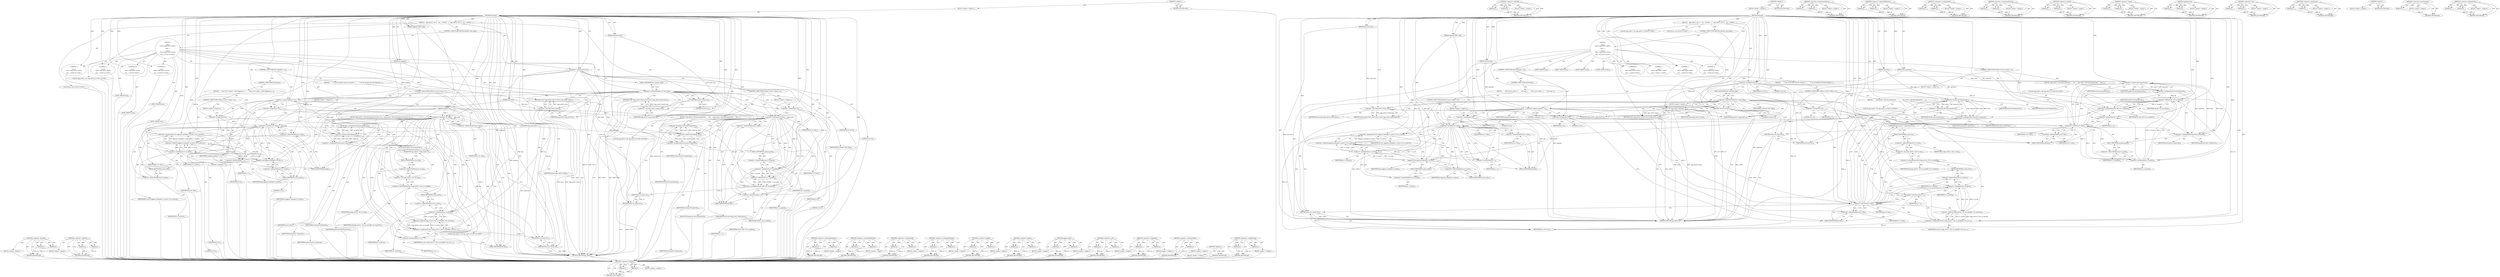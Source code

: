digraph "&lt;operator&gt;.multiplication" {
vulnerable_193 [label=<(METHOD,&lt;operator&gt;.lessThan)>];
vulnerable_194 [label=<(PARAM,p1)>];
vulnerable_195 [label=<(PARAM,p2)>];
vulnerable_196 [label=<(BLOCK,&lt;empty&gt;,&lt;empty&gt;)>];
vulnerable_197 [label=<(METHOD_RETURN,ANY)>];
vulnerable_217 [label=<(METHOD,&lt;operator&gt;.shiftLeft)>];
vulnerable_218 [label=<(PARAM,p1)>];
vulnerable_219 [label=<(PARAM,p2)>];
vulnerable_220 [label=<(BLOCK,&lt;empty&gt;,&lt;empty&gt;)>];
vulnerable_221 [label=<(METHOD_RETURN,ANY)>];
vulnerable_6 [label=<(METHOD,&lt;global&gt;)<SUB>1</SUB>>];
vulnerable_7 [label=<(BLOCK,&lt;empty&gt;,&lt;empty&gt;)<SUB>1</SUB>>];
vulnerable_8 [label=<(METHOD,decpack)<SUB>1</SUB>>];
vulnerable_9 [label=<(PARAM,long entry)<SUB>1</SUB>>];
vulnerable_10 [label=<(PARAM,long used_entry)<SUB>1</SUB>>];
vulnerable_11 [label=<(PARAM,long quantvals)<SUB>1</SUB>>];
vulnerable_12 [label=<(PARAM,codebook *b)<SUB>2</SUB>>];
vulnerable_13 [label=<(PARAM,oggpack_buffer *opb)<SUB>2</SUB>>];
vulnerable_14 [label=<(PARAM,int maptype)<SUB>2</SUB>>];
vulnerable_15 [label=<(BLOCK,{
   ogg_uint32_t ret=0;
   int j;
 
 switch(b-...,{
   ogg_uint32_t ret=0;
   int j;
 
 switch(b-...)<SUB>2</SUB>>];
vulnerable_16 [label="<(LOCAL,ogg_uint32_t ret: ogg_uint32_t)<SUB>3</SUB>>"];
vulnerable_17 [label=<(&lt;operator&gt;.assignment,ret=0)<SUB>3</SUB>>];
vulnerable_18 [label=<(IDENTIFIER,ret,ret=0)<SUB>3</SUB>>];
vulnerable_19 [label=<(LITERAL,0,ret=0)<SUB>3</SUB>>];
vulnerable_20 [label="<(LOCAL,int j: int)<SUB>4</SUB>>"];
vulnerable_21 [label=<(CONTROL_STRUCTURE,SWITCH,switch(b-&gt;dec_type))<SUB>6</SUB>>];
vulnerable_22 [label=<(&lt;operator&gt;.indirectFieldAccess,b-&gt;dec_type)<SUB>6</SUB>>];
vulnerable_23 [label=<(IDENTIFIER,b,switch(b-&gt;dec_type))<SUB>6</SUB>>];
vulnerable_24 [label=<(FIELD_IDENTIFIER,dec_type,dec_type)<SUB>6</SUB>>];
vulnerable_25 [label="<(BLOCK,{

 case 0:
 return (ogg_uint32_t)entry;

 case...,{

 case 0:
 return (ogg_uint32_t)entry;

 case...)<SUB>6</SUB>>"];
vulnerable_26 [label=<(JUMP_TARGET,case)<SUB>8</SUB>>];
vulnerable_27 [label="<(LITERAL,0,{

 case 0:
 return (ogg_uint32_t)entry;

 case...)<SUB>8</SUB>>"];
vulnerable_28 [label=<(RETURN,return (ogg_uint32_t)entry;,return (ogg_uint32_t)entry;)<SUB>9</SUB>>];
vulnerable_29 [label=<(&lt;operator&gt;.cast,(ogg_uint32_t)entry)<SUB>9</SUB>>];
vulnerable_30 [label=<(UNKNOWN,ogg_uint32_t,ogg_uint32_t)<SUB>9</SUB>>];
vulnerable_31 [label=<(IDENTIFIER,entry,(ogg_uint32_t)entry)<SUB>9</SUB>>];
vulnerable_32 [label=<(JUMP_TARGET,case)<SUB>11</SUB>>];
vulnerable_33 [label="<(LITERAL,1,{

 case 0:
 return (ogg_uint32_t)entry;

 case...)<SUB>11</SUB>>"];
vulnerable_34 [label=<(CONTROL_STRUCTURE,IF,if (maptype==1))<SUB>13</SUB>>];
vulnerable_35 [label=<(&lt;operator&gt;.equals,maptype==1)<SUB>13</SUB>>];
vulnerable_36 [label=<(IDENTIFIER,maptype,maptype==1)<SUB>13</SUB>>];
vulnerable_37 [label=<(LITERAL,1,maptype==1)<SUB>13</SUB>>];
vulnerable_38 [label=<(BLOCK,{
       /* vals are already read into temporar...,{
       /* vals are already read into temporar...)<SUB>13</SUB>>];
vulnerable_39 [label=<(CONTROL_STRUCTURE,FOR,for (j=0;j&lt;b-&gt;dim;j++))<SUB>15</SUB>>];
vulnerable_40 [label=<(BLOCK,&lt;empty&gt;,&lt;empty&gt;)<SUB>15</SUB>>];
vulnerable_41 [label=<(&lt;operator&gt;.assignment,j=0)<SUB>15</SUB>>];
vulnerable_42 [label=<(IDENTIFIER,j,j=0)<SUB>15</SUB>>];
vulnerable_43 [label=<(LITERAL,0,j=0)<SUB>15</SUB>>];
vulnerable_44 [label=<(&lt;operator&gt;.lessThan,j&lt;b-&gt;dim)<SUB>15</SUB>>];
vulnerable_45 [label=<(IDENTIFIER,j,j&lt;b-&gt;dim)<SUB>15</SUB>>];
vulnerable_46 [label=<(&lt;operator&gt;.indirectFieldAccess,b-&gt;dim)<SUB>15</SUB>>];
vulnerable_47 [label=<(IDENTIFIER,b,j&lt;b-&gt;dim)<SUB>15</SUB>>];
vulnerable_48 [label=<(FIELD_IDENTIFIER,dim,dim)<SUB>15</SUB>>];
vulnerable_49 [label=<(&lt;operator&gt;.postIncrement,j++)<SUB>15</SUB>>];
vulnerable_50 [label=<(IDENTIFIER,j,j++)<SUB>15</SUB>>];
vulnerable_51 [label=<(BLOCK,{
	ogg_uint32_t off=entry%quantvals;
	entry/=qu...,{
	ogg_uint32_t off=entry%quantvals;
	entry/=qu...)<SUB>15</SUB>>];
vulnerable_52 [label="<(LOCAL,ogg_uint32_t off: ogg_uint32_t)<SUB>16</SUB>>"];
vulnerable_53 [label=<(&lt;operator&gt;.assignment,off=entry%quantvals)<SUB>16</SUB>>];
vulnerable_54 [label=<(IDENTIFIER,off,off=entry%quantvals)<SUB>16</SUB>>];
vulnerable_55 [label=<(&lt;operator&gt;.modulo,entry%quantvals)<SUB>16</SUB>>];
vulnerable_56 [label=<(IDENTIFIER,entry,entry%quantvals)<SUB>16</SUB>>];
vulnerable_57 [label=<(IDENTIFIER,quantvals,entry%quantvals)<SUB>16</SUB>>];
vulnerable_58 [label=<(&lt;operator&gt;.assignmentDivision,entry/=quantvals)<SUB>17</SUB>>];
vulnerable_59 [label=<(IDENTIFIER,entry,entry/=quantvals)<SUB>17</SUB>>];
vulnerable_60 [label=<(IDENTIFIER,quantvals,entry/=quantvals)<SUB>17</SUB>>];
vulnerable_61 [label=<(&lt;operators&gt;.assignmentOr,ret|=((ogg_uint16_t *)(b-&gt;q_val))[off]&lt;&lt;(b-&gt;q_b...)<SUB>18</SUB>>];
vulnerable_62 [label=<(IDENTIFIER,ret,ret|=((ogg_uint16_t *)(b-&gt;q_val))[off]&lt;&lt;(b-&gt;q_b...)<SUB>18</SUB>>];
vulnerable_63 [label=<(&lt;operator&gt;.shiftLeft,((ogg_uint16_t *)(b-&gt;q_val))[off]&lt;&lt;(b-&gt;q_bits*j))<SUB>18</SUB>>];
vulnerable_64 [label=<(&lt;operator&gt;.indirectIndexAccess,((ogg_uint16_t *)(b-&gt;q_val))[off])<SUB>18</SUB>>];
vulnerable_65 [label=<(&lt;operator&gt;.cast,(ogg_uint16_t *)(b-&gt;q_val))<SUB>18</SUB>>];
vulnerable_66 [label=<(UNKNOWN,ogg_uint16_t *,ogg_uint16_t *)<SUB>18</SUB>>];
vulnerable_67 [label=<(&lt;operator&gt;.indirectFieldAccess,b-&gt;q_val)<SUB>18</SUB>>];
vulnerable_68 [label=<(IDENTIFIER,b,(ogg_uint16_t *)(b-&gt;q_val))<SUB>18</SUB>>];
vulnerable_69 [label=<(FIELD_IDENTIFIER,q_val,q_val)<SUB>18</SUB>>];
vulnerable_70 [label=<(IDENTIFIER,off,((ogg_uint16_t *)(b-&gt;q_val))[off]&lt;&lt;(b-&gt;q_bits*j))<SUB>18</SUB>>];
vulnerable_71 [label=<(&lt;operator&gt;.multiplication,b-&gt;q_bits*j)<SUB>18</SUB>>];
vulnerable_72 [label=<(&lt;operator&gt;.indirectFieldAccess,b-&gt;q_bits)<SUB>18</SUB>>];
vulnerable_73 [label=<(IDENTIFIER,b,b-&gt;q_bits*j)<SUB>18</SUB>>];
vulnerable_74 [label=<(FIELD_IDENTIFIER,q_bits,q_bits)<SUB>18</SUB>>];
vulnerable_75 [label=<(IDENTIFIER,j,b-&gt;q_bits*j)<SUB>18</SUB>>];
vulnerable_76 [label=<(CONTROL_STRUCTURE,ELSE,else)<SUB>20</SUB>>];
vulnerable_77 [label=<(BLOCK,{
       for(j=0;j&lt;b-&gt;dim;j++)
	ret|=oggpack_re...,{
       for(j=0;j&lt;b-&gt;dim;j++)
	ret|=oggpack_re...)<SUB>20</SUB>>];
vulnerable_78 [label=<(CONTROL_STRUCTURE,FOR,for (j=0;j&lt;b-&gt;dim;j++))<SUB>21</SUB>>];
vulnerable_79 [label=<(BLOCK,&lt;empty&gt;,&lt;empty&gt;)<SUB>21</SUB>>];
vulnerable_80 [label=<(&lt;operator&gt;.assignment,j=0)<SUB>21</SUB>>];
vulnerable_81 [label=<(IDENTIFIER,j,j=0)<SUB>21</SUB>>];
vulnerable_82 [label=<(LITERAL,0,j=0)<SUB>21</SUB>>];
vulnerable_83 [label=<(&lt;operator&gt;.lessThan,j&lt;b-&gt;dim)<SUB>21</SUB>>];
vulnerable_84 [label=<(IDENTIFIER,j,j&lt;b-&gt;dim)<SUB>21</SUB>>];
vulnerable_85 [label=<(&lt;operator&gt;.indirectFieldAccess,b-&gt;dim)<SUB>21</SUB>>];
vulnerable_86 [label=<(IDENTIFIER,b,j&lt;b-&gt;dim)<SUB>21</SUB>>];
vulnerable_87 [label=<(FIELD_IDENTIFIER,dim,dim)<SUB>21</SUB>>];
vulnerable_88 [label=<(&lt;operator&gt;.postIncrement,j++)<SUB>21</SUB>>];
vulnerable_89 [label=<(IDENTIFIER,j,j++)<SUB>21</SUB>>];
vulnerable_90 [label=<(&lt;operators&gt;.assignmentOr,ret|=oggpack_read(opb,b-&gt;q_bits)&lt;&lt;(b-&gt;q_bits*j))<SUB>22</SUB>>];
vulnerable_91 [label=<(IDENTIFIER,ret,ret|=oggpack_read(opb,b-&gt;q_bits)&lt;&lt;(b-&gt;q_bits*j))<SUB>22</SUB>>];
vulnerable_92 [label=<(&lt;operator&gt;.shiftLeft,oggpack_read(opb,b-&gt;q_bits)&lt;&lt;(b-&gt;q_bits*j))<SUB>22</SUB>>];
vulnerable_93 [label=<(oggpack_read,oggpack_read(opb,b-&gt;q_bits))<SUB>22</SUB>>];
vulnerable_94 [label=<(IDENTIFIER,opb,oggpack_read(opb,b-&gt;q_bits))<SUB>22</SUB>>];
vulnerable_95 [label=<(&lt;operator&gt;.indirectFieldAccess,b-&gt;q_bits)<SUB>22</SUB>>];
vulnerable_96 [label=<(IDENTIFIER,b,oggpack_read(opb,b-&gt;q_bits))<SUB>22</SUB>>];
vulnerable_97 [label=<(FIELD_IDENTIFIER,q_bits,q_bits)<SUB>22</SUB>>];
vulnerable_98 [label=<(&lt;operator&gt;.multiplication,b-&gt;q_bits*j)<SUB>22</SUB>>];
vulnerable_99 [label=<(&lt;operator&gt;.indirectFieldAccess,b-&gt;q_bits)<SUB>22</SUB>>];
vulnerable_100 [label=<(IDENTIFIER,b,b-&gt;q_bits*j)<SUB>22</SUB>>];
vulnerable_101 [label=<(FIELD_IDENTIFIER,q_bits,q_bits)<SUB>22</SUB>>];
vulnerable_102 [label=<(IDENTIFIER,j,b-&gt;q_bits*j)<SUB>22</SUB>>];
vulnerable_103 [label=<(RETURN,return ret;,return ret;)<SUB>24</SUB>>];
vulnerable_104 [label=<(IDENTIFIER,ret,return ret;)<SUB>24</SUB>>];
vulnerable_105 [label=<(JUMP_TARGET,case)<SUB>26</SUB>>];
vulnerable_106 [label="<(LITERAL,2,{

 case 0:
 return (ogg_uint32_t)entry;

 case...)<SUB>26</SUB>>"];
vulnerable_107 [label=<(CONTROL_STRUCTURE,FOR,for (j=0;j&lt;b-&gt;dim;j++))<SUB>27</SUB>>];
vulnerable_108 [label=<(BLOCK,&lt;empty&gt;,&lt;empty&gt;)<SUB>27</SUB>>];
vulnerable_109 [label=<(&lt;operator&gt;.assignment,j=0)<SUB>27</SUB>>];
vulnerable_110 [label=<(IDENTIFIER,j,j=0)<SUB>27</SUB>>];
vulnerable_111 [label=<(LITERAL,0,j=0)<SUB>27</SUB>>];
vulnerable_112 [label=<(&lt;operator&gt;.lessThan,j&lt;b-&gt;dim)<SUB>27</SUB>>];
vulnerable_113 [label=<(IDENTIFIER,j,j&lt;b-&gt;dim)<SUB>27</SUB>>];
vulnerable_114 [label=<(&lt;operator&gt;.indirectFieldAccess,b-&gt;dim)<SUB>27</SUB>>];
vulnerable_115 [label=<(IDENTIFIER,b,j&lt;b-&gt;dim)<SUB>27</SUB>>];
vulnerable_116 [label=<(FIELD_IDENTIFIER,dim,dim)<SUB>27</SUB>>];
vulnerable_117 [label=<(&lt;operator&gt;.postIncrement,j++)<SUB>27</SUB>>];
vulnerable_118 [label=<(IDENTIFIER,j,j++)<SUB>27</SUB>>];
vulnerable_119 [label=<(BLOCK,{
 ogg_uint32_t off=entry%quantvals;
      entr...,{
 ogg_uint32_t off=entry%quantvals;
      entr...)<SUB>27</SUB>>];
vulnerable_120 [label="<(LOCAL,ogg_uint32_t off: ogg_uint32_t)<SUB>28</SUB>>"];
vulnerable_121 [label=<(&lt;operator&gt;.assignment,off=entry%quantvals)<SUB>28</SUB>>];
vulnerable_122 [label=<(IDENTIFIER,off,off=entry%quantvals)<SUB>28</SUB>>];
vulnerable_123 [label=<(&lt;operator&gt;.modulo,entry%quantvals)<SUB>28</SUB>>];
vulnerable_124 [label=<(IDENTIFIER,entry,entry%quantvals)<SUB>28</SUB>>];
vulnerable_125 [label=<(IDENTIFIER,quantvals,entry%quantvals)<SUB>28</SUB>>];
vulnerable_126 [label=<(&lt;operator&gt;.assignmentDivision,entry/=quantvals)<SUB>29</SUB>>];
vulnerable_127 [label=<(IDENTIFIER,entry,entry/=quantvals)<SUB>29</SUB>>];
vulnerable_128 [label=<(IDENTIFIER,quantvals,entry/=quantvals)<SUB>29</SUB>>];
vulnerable_129 [label=<(&lt;operators&gt;.assignmentOr,ret|=off&lt;&lt;(b-&gt;q_pack*j))<SUB>30</SUB>>];
vulnerable_130 [label=<(IDENTIFIER,ret,ret|=off&lt;&lt;(b-&gt;q_pack*j))<SUB>30</SUB>>];
vulnerable_131 [label=<(&lt;operator&gt;.shiftLeft,off&lt;&lt;(b-&gt;q_pack*j))<SUB>30</SUB>>];
vulnerable_132 [label=<(IDENTIFIER,off,off&lt;&lt;(b-&gt;q_pack*j))<SUB>30</SUB>>];
vulnerable_133 [label=<(&lt;operator&gt;.multiplication,b-&gt;q_pack*j)<SUB>30</SUB>>];
vulnerable_134 [label=<(&lt;operator&gt;.indirectFieldAccess,b-&gt;q_pack)<SUB>30</SUB>>];
vulnerable_135 [label=<(IDENTIFIER,b,b-&gt;q_pack*j)<SUB>30</SUB>>];
vulnerable_136 [label=<(FIELD_IDENTIFIER,q_pack,q_pack)<SUB>30</SUB>>];
vulnerable_137 [label=<(IDENTIFIER,j,b-&gt;q_pack*j)<SUB>30</SUB>>];
vulnerable_138 [label=<(RETURN,return ret;,return ret;)<SUB>32</SUB>>];
vulnerable_139 [label=<(IDENTIFIER,ret,return ret;)<SUB>32</SUB>>];
vulnerable_140 [label=<(JUMP_TARGET,case)<SUB>34</SUB>>];
vulnerable_141 [label="<(LITERAL,3,{

 case 0:
 return (ogg_uint32_t)entry;

 case...)<SUB>34</SUB>>"];
vulnerable_142 [label=<(RETURN,return (ogg_uint32_t)used_entry;,return (ogg_uint32_t)used_entry;)<SUB>35</SUB>>];
vulnerable_143 [label=<(&lt;operator&gt;.cast,(ogg_uint32_t)used_entry)<SUB>35</SUB>>];
vulnerable_144 [label=<(UNKNOWN,ogg_uint32_t,ogg_uint32_t)<SUB>35</SUB>>];
vulnerable_145 [label=<(IDENTIFIER,used_entry,(ogg_uint32_t)used_entry)<SUB>35</SUB>>];
vulnerable_146 [label=<(RETURN,return 0;,return 0;)<SUB>38</SUB>>];
vulnerable_147 [label=<(LITERAL,0,return 0;)<SUB>38</SUB>>];
vulnerable_148 [label=<(METHOD_RETURN,ogg_uint32_t)<SUB>1</SUB>>];
vulnerable_150 [label=<(METHOD_RETURN,ANY)<SUB>1</SUB>>];
vulnerable_222 [label=<(METHOD,&lt;operator&gt;.indirectIndexAccess)>];
vulnerable_223 [label=<(PARAM,p1)>];
vulnerable_224 [label=<(PARAM,p2)>];
vulnerable_225 [label=<(BLOCK,&lt;empty&gt;,&lt;empty&gt;)>];
vulnerable_226 [label=<(METHOD_RETURN,ANY)>];
vulnerable_178 [label=<(METHOD,&lt;operator&gt;.indirectFieldAccess)>];
vulnerable_179 [label=<(PARAM,p1)>];
vulnerable_180 [label=<(PARAM,p2)>];
vulnerable_181 [label=<(BLOCK,&lt;empty&gt;,&lt;empty&gt;)>];
vulnerable_182 [label=<(METHOD_RETURN,ANY)>];
vulnerable_212 [label=<(METHOD,&lt;operators&gt;.assignmentOr)>];
vulnerable_213 [label=<(PARAM,p1)>];
vulnerable_214 [label=<(PARAM,p2)>];
vulnerable_215 [label=<(BLOCK,&lt;empty&gt;,&lt;empty&gt;)>];
vulnerable_216 [label=<(METHOD_RETURN,ANY)>];
vulnerable_207 [label=<(METHOD,&lt;operator&gt;.assignmentDivision)>];
vulnerable_208 [label=<(PARAM,p1)>];
vulnerable_209 [label=<(PARAM,p2)>];
vulnerable_210 [label=<(BLOCK,&lt;empty&gt;,&lt;empty&gt;)>];
vulnerable_211 [label=<(METHOD_RETURN,ANY)>];
vulnerable_202 [label=<(METHOD,&lt;operator&gt;.modulo)>];
vulnerable_203 [label=<(PARAM,p1)>];
vulnerable_204 [label=<(PARAM,p2)>];
vulnerable_205 [label=<(BLOCK,&lt;empty&gt;,&lt;empty&gt;)>];
vulnerable_206 [label=<(METHOD_RETURN,ANY)>];
vulnerable_188 [label=<(METHOD,&lt;operator&gt;.equals)>];
vulnerable_189 [label=<(PARAM,p1)>];
vulnerable_190 [label=<(PARAM,p2)>];
vulnerable_191 [label=<(BLOCK,&lt;empty&gt;,&lt;empty&gt;)>];
vulnerable_192 [label=<(METHOD_RETURN,ANY)>];
vulnerable_232 [label=<(METHOD,oggpack_read)>];
vulnerable_233 [label=<(PARAM,p1)>];
vulnerable_234 [label=<(PARAM,p2)>];
vulnerable_235 [label=<(BLOCK,&lt;empty&gt;,&lt;empty&gt;)>];
vulnerable_236 [label=<(METHOD_RETURN,ANY)>];
vulnerable_183 [label=<(METHOD,&lt;operator&gt;.cast)>];
vulnerable_184 [label=<(PARAM,p1)>];
vulnerable_185 [label=<(PARAM,p2)>];
vulnerable_186 [label=<(BLOCK,&lt;empty&gt;,&lt;empty&gt;)>];
vulnerable_187 [label=<(METHOD_RETURN,ANY)>];
vulnerable_173 [label=<(METHOD,&lt;operator&gt;.assignment)>];
vulnerable_174 [label=<(PARAM,p1)>];
vulnerable_175 [label=<(PARAM,p2)>];
vulnerable_176 [label=<(BLOCK,&lt;empty&gt;,&lt;empty&gt;)>];
vulnerable_177 [label=<(METHOD_RETURN,ANY)>];
vulnerable_167 [label=<(METHOD,&lt;global&gt;)<SUB>1</SUB>>];
vulnerable_168 [label=<(BLOCK,&lt;empty&gt;,&lt;empty&gt;)>];
vulnerable_169 [label=<(METHOD_RETURN,ANY)>];
vulnerable_198 [label=<(METHOD,&lt;operator&gt;.postIncrement)>];
vulnerable_199 [label=<(PARAM,p1)>];
vulnerable_200 [label=<(BLOCK,&lt;empty&gt;,&lt;empty&gt;)>];
vulnerable_201 [label=<(METHOD_RETURN,ANY)>];
vulnerable_227 [label=<(METHOD,&lt;operator&gt;.multiplication)>];
vulnerable_228 [label=<(PARAM,p1)>];
vulnerable_229 [label=<(PARAM,p2)>];
vulnerable_230 [label=<(BLOCK,&lt;empty&gt;,&lt;empty&gt;)>];
vulnerable_231 [label=<(METHOD_RETURN,ANY)>];
fixed_193 [label=<(METHOD,&lt;operator&gt;.lessThan)>];
fixed_194 [label=<(PARAM,p1)>];
fixed_195 [label=<(PARAM,p2)>];
fixed_196 [label=<(BLOCK,&lt;empty&gt;,&lt;empty&gt;)>];
fixed_197 [label=<(METHOD_RETURN,ANY)>];
fixed_217 [label=<(METHOD,&lt;operator&gt;.shiftLeft)>];
fixed_218 [label=<(PARAM,p1)>];
fixed_219 [label=<(PARAM,p2)>];
fixed_220 [label=<(BLOCK,&lt;empty&gt;,&lt;empty&gt;)>];
fixed_221 [label=<(METHOD_RETURN,ANY)>];
fixed_6 [label=<(METHOD,&lt;global&gt;)<SUB>1</SUB>>];
fixed_7 [label=<(BLOCK,&lt;empty&gt;,&lt;empty&gt;)<SUB>1</SUB>>];
fixed_8 [label=<(METHOD,decpack)<SUB>1</SUB>>];
fixed_9 [label=<(PARAM,long entry)<SUB>1</SUB>>];
fixed_10 [label=<(PARAM,long used_entry)<SUB>1</SUB>>];
fixed_11 [label=<(PARAM,long quantvals)<SUB>1</SUB>>];
fixed_12 [label=<(PARAM,codebook *b)<SUB>2</SUB>>];
fixed_13 [label=<(PARAM,oggpack_buffer *opb)<SUB>2</SUB>>];
fixed_14 [label=<(PARAM,int maptype)<SUB>2</SUB>>];
fixed_15 [label=<(BLOCK,{
   ogg_uint32_t ret=0;
   int j;
 
 switch(b-...,{
   ogg_uint32_t ret=0;
   int j;
 
 switch(b-...)<SUB>2</SUB>>];
fixed_16 [label="<(LOCAL,ogg_uint32_t ret: ogg_uint32_t)<SUB>3</SUB>>"];
fixed_17 [label=<(&lt;operator&gt;.assignment,ret=0)<SUB>3</SUB>>];
fixed_18 [label=<(IDENTIFIER,ret,ret=0)<SUB>3</SUB>>];
fixed_19 [label=<(LITERAL,0,ret=0)<SUB>3</SUB>>];
fixed_20 [label="<(LOCAL,int j: int)<SUB>4</SUB>>"];
fixed_21 [label=<(CONTROL_STRUCTURE,SWITCH,switch(b-&gt;dec_type))<SUB>6</SUB>>];
fixed_22 [label=<(&lt;operator&gt;.indirectFieldAccess,b-&gt;dec_type)<SUB>6</SUB>>];
fixed_23 [label=<(IDENTIFIER,b,switch(b-&gt;dec_type))<SUB>6</SUB>>];
fixed_24 [label=<(FIELD_IDENTIFIER,dec_type,dec_type)<SUB>6</SUB>>];
fixed_25 [label="<(BLOCK,{

 case 0:
 return (ogg_uint32_t)entry;

 case...,{

 case 0:
 return (ogg_uint32_t)entry;

 case...)<SUB>6</SUB>>"];
fixed_26 [label=<(JUMP_TARGET,case)<SUB>8</SUB>>];
fixed_27 [label="<(LITERAL,0,{

 case 0:
 return (ogg_uint32_t)entry;

 case...)<SUB>8</SUB>>"];
fixed_28 [label=<(RETURN,return (ogg_uint32_t)entry;,return (ogg_uint32_t)entry;)<SUB>9</SUB>>];
fixed_29 [label=<(&lt;operator&gt;.cast,(ogg_uint32_t)entry)<SUB>9</SUB>>];
fixed_30 [label=<(UNKNOWN,ogg_uint32_t,ogg_uint32_t)<SUB>9</SUB>>];
fixed_31 [label=<(IDENTIFIER,entry,(ogg_uint32_t)entry)<SUB>9</SUB>>];
fixed_32 [label=<(JUMP_TARGET,case)<SUB>11</SUB>>];
fixed_33 [label="<(LITERAL,1,{

 case 0:
 return (ogg_uint32_t)entry;

 case...)<SUB>11</SUB>>"];
fixed_34 [label=<(CONTROL_STRUCTURE,IF,if (maptype==1))<SUB>13</SUB>>];
fixed_35 [label=<(&lt;operator&gt;.equals,maptype==1)<SUB>13</SUB>>];
fixed_36 [label=<(IDENTIFIER,maptype,maptype==1)<SUB>13</SUB>>];
fixed_37 [label=<(LITERAL,1,maptype==1)<SUB>13</SUB>>];
fixed_38 [label=<(BLOCK,{
       /* vals are already read into temporar...,{
       /* vals are already read into temporar...)<SUB>13</SUB>>];
fixed_39 [label=<(CONTROL_STRUCTURE,FOR,for (j=0;j&lt;b-&gt;dim;j++))<SUB>15</SUB>>];
fixed_40 [label=<(BLOCK,&lt;empty&gt;,&lt;empty&gt;)<SUB>15</SUB>>];
fixed_41 [label=<(&lt;operator&gt;.assignment,j=0)<SUB>15</SUB>>];
fixed_42 [label=<(IDENTIFIER,j,j=0)<SUB>15</SUB>>];
fixed_43 [label=<(LITERAL,0,j=0)<SUB>15</SUB>>];
fixed_44 [label=<(&lt;operator&gt;.lessThan,j&lt;b-&gt;dim)<SUB>15</SUB>>];
fixed_45 [label=<(IDENTIFIER,j,j&lt;b-&gt;dim)<SUB>15</SUB>>];
fixed_46 [label=<(&lt;operator&gt;.indirectFieldAccess,b-&gt;dim)<SUB>15</SUB>>];
fixed_47 [label=<(IDENTIFIER,b,j&lt;b-&gt;dim)<SUB>15</SUB>>];
fixed_48 [label=<(FIELD_IDENTIFIER,dim,dim)<SUB>15</SUB>>];
fixed_49 [label=<(&lt;operator&gt;.postIncrement,j++)<SUB>15</SUB>>];
fixed_50 [label=<(IDENTIFIER,j,j++)<SUB>15</SUB>>];
fixed_51 [label=<(BLOCK,{
        ogg_uint32_t off=entry%quantvals;
   ...,{
        ogg_uint32_t off=entry%quantvals;
   ...)<SUB>15</SUB>>];
fixed_52 [label="<(LOCAL,ogg_uint32_t off: ogg_uint32_t)<SUB>16</SUB>>"];
fixed_53 [label=<(&lt;operator&gt;.assignment,off=entry%quantvals)<SUB>16</SUB>>];
fixed_54 [label=<(IDENTIFIER,off,off=entry%quantvals)<SUB>16</SUB>>];
fixed_55 [label=<(&lt;operator&gt;.modulo,entry%quantvals)<SUB>16</SUB>>];
fixed_56 [label=<(IDENTIFIER,entry,entry%quantvals)<SUB>16</SUB>>];
fixed_57 [label=<(IDENTIFIER,quantvals,entry%quantvals)<SUB>16</SUB>>];
fixed_58 [label=<(&lt;operator&gt;.assignmentDivision,entry/=quantvals)<SUB>17</SUB>>];
fixed_59 [label=<(IDENTIFIER,entry,entry/=quantvals)<SUB>17</SUB>>];
fixed_60 [label=<(IDENTIFIER,quantvals,entry/=quantvals)<SUB>17</SUB>>];
fixed_61 [label=<(&lt;operators&gt;.assignmentOr,ret|=((ogg_uint16_t *)(b-&gt;q_val))[off]&lt;&lt;(b-&gt;q_b...)<SUB>18</SUB>>];
fixed_62 [label=<(IDENTIFIER,ret,ret|=((ogg_uint16_t *)(b-&gt;q_val))[off]&lt;&lt;(b-&gt;q_b...)<SUB>18</SUB>>];
fixed_63 [label=<(&lt;operator&gt;.shiftLeft,((ogg_uint16_t *)(b-&gt;q_val))[off]&lt;&lt;(b-&gt;q_bits*j))<SUB>18</SUB>>];
fixed_64 [label=<(&lt;operator&gt;.indirectIndexAccess,((ogg_uint16_t *)(b-&gt;q_val))[off])<SUB>18</SUB>>];
fixed_65 [label=<(&lt;operator&gt;.cast,(ogg_uint16_t *)(b-&gt;q_val))<SUB>18</SUB>>];
fixed_66 [label=<(UNKNOWN,ogg_uint16_t *,ogg_uint16_t *)<SUB>18</SUB>>];
fixed_67 [label=<(&lt;operator&gt;.indirectFieldAccess,b-&gt;q_val)<SUB>18</SUB>>];
fixed_68 [label=<(IDENTIFIER,b,(ogg_uint16_t *)(b-&gt;q_val))<SUB>18</SUB>>];
fixed_69 [label=<(FIELD_IDENTIFIER,q_val,q_val)<SUB>18</SUB>>];
fixed_70 [label=<(IDENTIFIER,off,((ogg_uint16_t *)(b-&gt;q_val))[off]&lt;&lt;(b-&gt;q_bits*j))<SUB>18</SUB>>];
fixed_71 [label=<(&lt;operator&gt;.multiplication,b-&gt;q_bits*j)<SUB>18</SUB>>];
fixed_72 [label=<(&lt;operator&gt;.indirectFieldAccess,b-&gt;q_bits)<SUB>18</SUB>>];
fixed_73 [label=<(IDENTIFIER,b,b-&gt;q_bits*j)<SUB>18</SUB>>];
fixed_74 [label=<(FIELD_IDENTIFIER,q_bits,q_bits)<SUB>18</SUB>>];
fixed_75 [label=<(IDENTIFIER,j,b-&gt;q_bits*j)<SUB>18</SUB>>];
fixed_76 [label=<(CONTROL_STRUCTURE,ELSE,else)<SUB>20</SUB>>];
fixed_77 [label=<(BLOCK,{
       for(j=0;j&lt;b-&gt;dim;j++)
        ret|=ogg...,{
       for(j=0;j&lt;b-&gt;dim;j++)
        ret|=ogg...)<SUB>20</SUB>>];
fixed_78 [label=<(CONTROL_STRUCTURE,FOR,for (j=0;j&lt;b-&gt;dim;j++))<SUB>21</SUB>>];
fixed_79 [label=<(BLOCK,&lt;empty&gt;,&lt;empty&gt;)<SUB>21</SUB>>];
fixed_80 [label=<(&lt;operator&gt;.assignment,j=0)<SUB>21</SUB>>];
fixed_81 [label=<(IDENTIFIER,j,j=0)<SUB>21</SUB>>];
fixed_82 [label=<(LITERAL,0,j=0)<SUB>21</SUB>>];
fixed_83 [label=<(&lt;operator&gt;.lessThan,j&lt;b-&gt;dim)<SUB>21</SUB>>];
fixed_84 [label=<(IDENTIFIER,j,j&lt;b-&gt;dim)<SUB>21</SUB>>];
fixed_85 [label=<(&lt;operator&gt;.indirectFieldAccess,b-&gt;dim)<SUB>21</SUB>>];
fixed_86 [label=<(IDENTIFIER,b,j&lt;b-&gt;dim)<SUB>21</SUB>>];
fixed_87 [label=<(FIELD_IDENTIFIER,dim,dim)<SUB>21</SUB>>];
fixed_88 [label=<(&lt;operator&gt;.postIncrement,j++)<SUB>21</SUB>>];
fixed_89 [label=<(IDENTIFIER,j,j++)<SUB>21</SUB>>];
fixed_90 [label=<(&lt;operators&gt;.assignmentOr,ret|=oggpack_read(opb,b-&gt;q_bits)&lt;&lt;(b-&gt;q_bits*j))<SUB>22</SUB>>];
fixed_91 [label=<(IDENTIFIER,ret,ret|=oggpack_read(opb,b-&gt;q_bits)&lt;&lt;(b-&gt;q_bits*j))<SUB>22</SUB>>];
fixed_92 [label=<(&lt;operator&gt;.shiftLeft,oggpack_read(opb,b-&gt;q_bits)&lt;&lt;(b-&gt;q_bits*j))<SUB>22</SUB>>];
fixed_93 [label=<(oggpack_read,oggpack_read(opb,b-&gt;q_bits))<SUB>22</SUB>>];
fixed_94 [label=<(IDENTIFIER,opb,oggpack_read(opb,b-&gt;q_bits))<SUB>22</SUB>>];
fixed_95 [label=<(&lt;operator&gt;.indirectFieldAccess,b-&gt;q_bits)<SUB>22</SUB>>];
fixed_96 [label=<(IDENTIFIER,b,oggpack_read(opb,b-&gt;q_bits))<SUB>22</SUB>>];
fixed_97 [label=<(FIELD_IDENTIFIER,q_bits,q_bits)<SUB>22</SUB>>];
fixed_98 [label=<(&lt;operator&gt;.multiplication,b-&gt;q_bits*j)<SUB>22</SUB>>];
fixed_99 [label=<(&lt;operator&gt;.indirectFieldAccess,b-&gt;q_bits)<SUB>22</SUB>>];
fixed_100 [label=<(IDENTIFIER,b,b-&gt;q_bits*j)<SUB>22</SUB>>];
fixed_101 [label=<(FIELD_IDENTIFIER,q_bits,q_bits)<SUB>22</SUB>>];
fixed_102 [label=<(IDENTIFIER,j,b-&gt;q_bits*j)<SUB>22</SUB>>];
fixed_103 [label=<(RETURN,return ret;,return ret;)<SUB>24</SUB>>];
fixed_104 [label=<(IDENTIFIER,ret,return ret;)<SUB>24</SUB>>];
fixed_105 [label=<(JUMP_TARGET,case)<SUB>26</SUB>>];
fixed_106 [label="<(LITERAL,2,{

 case 0:
 return (ogg_uint32_t)entry;

 case...)<SUB>26</SUB>>"];
fixed_107 [label=<(CONTROL_STRUCTURE,FOR,for (j=0;j&lt;b-&gt;dim;j++))<SUB>27</SUB>>];
fixed_108 [label=<(BLOCK,&lt;empty&gt;,&lt;empty&gt;)<SUB>27</SUB>>];
fixed_109 [label=<(&lt;operator&gt;.assignment,j=0)<SUB>27</SUB>>];
fixed_110 [label=<(IDENTIFIER,j,j=0)<SUB>27</SUB>>];
fixed_111 [label=<(LITERAL,0,j=0)<SUB>27</SUB>>];
fixed_112 [label=<(&lt;operator&gt;.lessThan,j&lt;b-&gt;dim)<SUB>27</SUB>>];
fixed_113 [label=<(IDENTIFIER,j,j&lt;b-&gt;dim)<SUB>27</SUB>>];
fixed_114 [label=<(&lt;operator&gt;.indirectFieldAccess,b-&gt;dim)<SUB>27</SUB>>];
fixed_115 [label=<(IDENTIFIER,b,j&lt;b-&gt;dim)<SUB>27</SUB>>];
fixed_116 [label=<(FIELD_IDENTIFIER,dim,dim)<SUB>27</SUB>>];
fixed_117 [label=<(&lt;operator&gt;.postIncrement,j++)<SUB>27</SUB>>];
fixed_118 [label=<(IDENTIFIER,j,j++)<SUB>27</SUB>>];
fixed_119 [label=<(BLOCK,{
 ogg_uint32_t off=entry%quantvals;
      entr...,{
 ogg_uint32_t off=entry%quantvals;
      entr...)<SUB>27</SUB>>];
fixed_120 [label="<(LOCAL,ogg_uint32_t off: ogg_uint32_t)<SUB>28</SUB>>"];
fixed_121 [label=<(&lt;operator&gt;.assignment,off=entry%quantvals)<SUB>28</SUB>>];
fixed_122 [label=<(IDENTIFIER,off,off=entry%quantvals)<SUB>28</SUB>>];
fixed_123 [label=<(&lt;operator&gt;.modulo,entry%quantvals)<SUB>28</SUB>>];
fixed_124 [label=<(IDENTIFIER,entry,entry%quantvals)<SUB>28</SUB>>];
fixed_125 [label=<(IDENTIFIER,quantvals,entry%quantvals)<SUB>28</SUB>>];
fixed_126 [label=<(&lt;operator&gt;.assignmentDivision,entry/=quantvals)<SUB>29</SUB>>];
fixed_127 [label=<(IDENTIFIER,entry,entry/=quantvals)<SUB>29</SUB>>];
fixed_128 [label=<(IDENTIFIER,quantvals,entry/=quantvals)<SUB>29</SUB>>];
fixed_129 [label=<(&lt;operators&gt;.assignmentOr,ret|=off&lt;&lt;(b-&gt;q_pack*j))<SUB>30</SUB>>];
fixed_130 [label=<(IDENTIFIER,ret,ret|=off&lt;&lt;(b-&gt;q_pack*j))<SUB>30</SUB>>];
fixed_131 [label=<(&lt;operator&gt;.shiftLeft,off&lt;&lt;(b-&gt;q_pack*j))<SUB>30</SUB>>];
fixed_132 [label=<(IDENTIFIER,off,off&lt;&lt;(b-&gt;q_pack*j))<SUB>30</SUB>>];
fixed_133 [label=<(&lt;operator&gt;.multiplication,b-&gt;q_pack*j)<SUB>30</SUB>>];
fixed_134 [label=<(&lt;operator&gt;.indirectFieldAccess,b-&gt;q_pack)<SUB>30</SUB>>];
fixed_135 [label=<(IDENTIFIER,b,b-&gt;q_pack*j)<SUB>30</SUB>>];
fixed_136 [label=<(FIELD_IDENTIFIER,q_pack,q_pack)<SUB>30</SUB>>];
fixed_137 [label=<(IDENTIFIER,j,b-&gt;q_pack*j)<SUB>30</SUB>>];
fixed_138 [label=<(RETURN,return ret;,return ret;)<SUB>32</SUB>>];
fixed_139 [label=<(IDENTIFIER,ret,return ret;)<SUB>32</SUB>>];
fixed_140 [label=<(JUMP_TARGET,case)<SUB>34</SUB>>];
fixed_141 [label="<(LITERAL,3,{

 case 0:
 return (ogg_uint32_t)entry;

 case...)<SUB>34</SUB>>"];
fixed_142 [label=<(RETURN,return (ogg_uint32_t)used_entry;,return (ogg_uint32_t)used_entry;)<SUB>35</SUB>>];
fixed_143 [label=<(&lt;operator&gt;.cast,(ogg_uint32_t)used_entry)<SUB>35</SUB>>];
fixed_144 [label=<(UNKNOWN,ogg_uint32_t,ogg_uint32_t)<SUB>35</SUB>>];
fixed_145 [label=<(IDENTIFIER,used_entry,(ogg_uint32_t)used_entry)<SUB>35</SUB>>];
fixed_146 [label=<(RETURN,return 0;,return 0;)<SUB>38</SUB>>];
fixed_147 [label=<(LITERAL,0,return 0;)<SUB>38</SUB>>];
fixed_148 [label=<(METHOD_RETURN,ogg_uint32_t)<SUB>1</SUB>>];
fixed_150 [label=<(METHOD_RETURN,ANY)<SUB>1</SUB>>];
fixed_222 [label=<(METHOD,&lt;operator&gt;.indirectIndexAccess)>];
fixed_223 [label=<(PARAM,p1)>];
fixed_224 [label=<(PARAM,p2)>];
fixed_225 [label=<(BLOCK,&lt;empty&gt;,&lt;empty&gt;)>];
fixed_226 [label=<(METHOD_RETURN,ANY)>];
fixed_178 [label=<(METHOD,&lt;operator&gt;.indirectFieldAccess)>];
fixed_179 [label=<(PARAM,p1)>];
fixed_180 [label=<(PARAM,p2)>];
fixed_181 [label=<(BLOCK,&lt;empty&gt;,&lt;empty&gt;)>];
fixed_182 [label=<(METHOD_RETURN,ANY)>];
fixed_212 [label=<(METHOD,&lt;operators&gt;.assignmentOr)>];
fixed_213 [label=<(PARAM,p1)>];
fixed_214 [label=<(PARAM,p2)>];
fixed_215 [label=<(BLOCK,&lt;empty&gt;,&lt;empty&gt;)>];
fixed_216 [label=<(METHOD_RETURN,ANY)>];
fixed_207 [label=<(METHOD,&lt;operator&gt;.assignmentDivision)>];
fixed_208 [label=<(PARAM,p1)>];
fixed_209 [label=<(PARAM,p2)>];
fixed_210 [label=<(BLOCK,&lt;empty&gt;,&lt;empty&gt;)>];
fixed_211 [label=<(METHOD_RETURN,ANY)>];
fixed_202 [label=<(METHOD,&lt;operator&gt;.modulo)>];
fixed_203 [label=<(PARAM,p1)>];
fixed_204 [label=<(PARAM,p2)>];
fixed_205 [label=<(BLOCK,&lt;empty&gt;,&lt;empty&gt;)>];
fixed_206 [label=<(METHOD_RETURN,ANY)>];
fixed_188 [label=<(METHOD,&lt;operator&gt;.equals)>];
fixed_189 [label=<(PARAM,p1)>];
fixed_190 [label=<(PARAM,p2)>];
fixed_191 [label=<(BLOCK,&lt;empty&gt;,&lt;empty&gt;)>];
fixed_192 [label=<(METHOD_RETURN,ANY)>];
fixed_232 [label=<(METHOD,oggpack_read)>];
fixed_233 [label=<(PARAM,p1)>];
fixed_234 [label=<(PARAM,p2)>];
fixed_235 [label=<(BLOCK,&lt;empty&gt;,&lt;empty&gt;)>];
fixed_236 [label=<(METHOD_RETURN,ANY)>];
fixed_183 [label=<(METHOD,&lt;operator&gt;.cast)>];
fixed_184 [label=<(PARAM,p1)>];
fixed_185 [label=<(PARAM,p2)>];
fixed_186 [label=<(BLOCK,&lt;empty&gt;,&lt;empty&gt;)>];
fixed_187 [label=<(METHOD_RETURN,ANY)>];
fixed_173 [label=<(METHOD,&lt;operator&gt;.assignment)>];
fixed_174 [label=<(PARAM,p1)>];
fixed_175 [label=<(PARAM,p2)>];
fixed_176 [label=<(BLOCK,&lt;empty&gt;,&lt;empty&gt;)>];
fixed_177 [label=<(METHOD_RETURN,ANY)>];
fixed_167 [label=<(METHOD,&lt;global&gt;)<SUB>1</SUB>>];
fixed_168 [label=<(BLOCK,&lt;empty&gt;,&lt;empty&gt;)>];
fixed_169 [label=<(METHOD_RETURN,ANY)>];
fixed_198 [label=<(METHOD,&lt;operator&gt;.postIncrement)>];
fixed_199 [label=<(PARAM,p1)>];
fixed_200 [label=<(BLOCK,&lt;empty&gt;,&lt;empty&gt;)>];
fixed_201 [label=<(METHOD_RETURN,ANY)>];
fixed_227 [label=<(METHOD,&lt;operator&gt;.multiplication)>];
fixed_228 [label=<(PARAM,p1)>];
fixed_229 [label=<(PARAM,p2)>];
fixed_230 [label=<(BLOCK,&lt;empty&gt;,&lt;empty&gt;)>];
fixed_231 [label=<(METHOD_RETURN,ANY)>];
vulnerable_193 -> vulnerable_194  [key=0, label="AST: "];
vulnerable_193 -> vulnerable_194  [key=1, label="DDG: "];
vulnerable_193 -> vulnerable_196  [key=0, label="AST: "];
vulnerable_193 -> vulnerable_195  [key=0, label="AST: "];
vulnerable_193 -> vulnerable_195  [key=1, label="DDG: "];
vulnerable_193 -> vulnerable_197  [key=0, label="AST: "];
vulnerable_193 -> vulnerable_197  [key=1, label="CFG: "];
vulnerable_194 -> vulnerable_197  [key=0, label="DDG: p1"];
vulnerable_195 -> vulnerable_197  [key=0, label="DDG: p2"];
vulnerable_196 -> fixed_193  [key=0];
vulnerable_197 -> fixed_193  [key=0];
vulnerable_217 -> vulnerable_218  [key=0, label="AST: "];
vulnerable_217 -> vulnerable_218  [key=1, label="DDG: "];
vulnerable_217 -> vulnerable_220  [key=0, label="AST: "];
vulnerable_217 -> vulnerable_219  [key=0, label="AST: "];
vulnerable_217 -> vulnerable_219  [key=1, label="DDG: "];
vulnerable_217 -> vulnerable_221  [key=0, label="AST: "];
vulnerable_217 -> vulnerable_221  [key=1, label="CFG: "];
vulnerable_218 -> vulnerable_221  [key=0, label="DDG: p1"];
vulnerable_219 -> vulnerable_221  [key=0, label="DDG: p2"];
vulnerable_220 -> fixed_193  [key=0];
vulnerable_221 -> fixed_193  [key=0];
vulnerable_6 -> vulnerable_7  [key=0, label="AST: "];
vulnerable_6 -> vulnerable_150  [key=0, label="AST: "];
vulnerable_6 -> vulnerable_150  [key=1, label="CFG: "];
vulnerable_7 -> vulnerable_8  [key=0, label="AST: "];
vulnerable_8 -> vulnerable_9  [key=0, label="AST: "];
vulnerable_8 -> vulnerable_9  [key=1, label="DDG: "];
vulnerable_8 -> vulnerable_10  [key=0, label="AST: "];
vulnerable_8 -> vulnerable_10  [key=1, label="DDG: "];
vulnerable_8 -> vulnerable_11  [key=0, label="AST: "];
vulnerable_8 -> vulnerable_11  [key=1, label="DDG: "];
vulnerable_8 -> vulnerable_12  [key=0, label="AST: "];
vulnerable_8 -> vulnerable_12  [key=1, label="DDG: "];
vulnerable_8 -> vulnerable_13  [key=0, label="AST: "];
vulnerable_8 -> vulnerable_13  [key=1, label="DDG: "];
vulnerable_8 -> vulnerable_14  [key=0, label="AST: "];
vulnerable_8 -> vulnerable_14  [key=1, label="DDG: "];
vulnerable_8 -> vulnerable_15  [key=0, label="AST: "];
vulnerable_8 -> vulnerable_148  [key=0, label="AST: "];
vulnerable_8 -> vulnerable_17  [key=0, label="CFG: "];
vulnerable_8 -> vulnerable_17  [key=1, label="DDG: "];
vulnerable_8 -> vulnerable_146  [key=0, label="DDG: "];
vulnerable_8 -> vulnerable_147  [key=0, label="DDG: "];
vulnerable_8 -> vulnerable_27  [key=0, label="DDG: "];
vulnerable_8 -> vulnerable_33  [key=0, label="DDG: "];
vulnerable_8 -> vulnerable_106  [key=0, label="DDG: "];
vulnerable_8 -> vulnerable_141  [key=0, label="DDG: "];
vulnerable_8 -> vulnerable_29  [key=0, label="DDG: "];
vulnerable_8 -> vulnerable_104  [key=0, label="DDG: "];
vulnerable_8 -> vulnerable_139  [key=0, label="DDG: "];
vulnerable_8 -> vulnerable_143  [key=0, label="DDG: "];
vulnerable_8 -> vulnerable_35  [key=0, label="DDG: "];
vulnerable_8 -> vulnerable_109  [key=0, label="DDG: "];
vulnerable_8 -> vulnerable_112  [key=0, label="DDG: "];
vulnerable_8 -> vulnerable_117  [key=0, label="DDG: "];
vulnerable_8 -> vulnerable_126  [key=0, label="DDG: "];
vulnerable_8 -> vulnerable_129  [key=0, label="DDG: "];
vulnerable_8 -> vulnerable_41  [key=0, label="DDG: "];
vulnerable_8 -> vulnerable_44  [key=0, label="DDG: "];
vulnerable_8 -> vulnerable_49  [key=0, label="DDG: "];
vulnerable_8 -> vulnerable_58  [key=0, label="DDG: "];
vulnerable_8 -> vulnerable_123  [key=0, label="DDG: "];
vulnerable_8 -> vulnerable_131  [key=0, label="DDG: "];
vulnerable_8 -> vulnerable_61  [key=0, label="DDG: "];
vulnerable_8 -> vulnerable_80  [key=0, label="DDG: "];
vulnerable_8 -> vulnerable_83  [key=0, label="DDG: "];
vulnerable_8 -> vulnerable_88  [key=0, label="DDG: "];
vulnerable_8 -> vulnerable_90  [key=0, label="DDG: "];
vulnerable_8 -> vulnerable_133  [key=0, label="DDG: "];
vulnerable_8 -> vulnerable_55  [key=0, label="DDG: "];
vulnerable_8 -> vulnerable_71  [key=0, label="DDG: "];
vulnerable_8 -> vulnerable_93  [key=0, label="DDG: "];
vulnerable_8 -> vulnerable_98  [key=0, label="DDG: "];
vulnerable_9 -> vulnerable_29  [key=0, label="DDG: entry"];
vulnerable_9 -> vulnerable_123  [key=0, label="DDG: entry"];
vulnerable_9 -> vulnerable_55  [key=0, label="DDG: entry"];
vulnerable_10 -> vulnerable_148  [key=0, label="DDG: used_entry"];
vulnerable_10 -> vulnerable_143  [key=0, label="DDG: used_entry"];
vulnerable_11 -> vulnerable_148  [key=0, label="DDG: quantvals"];
vulnerable_11 -> vulnerable_123  [key=0, label="DDG: quantvals"];
vulnerable_11 -> vulnerable_55  [key=0, label="DDG: quantvals"];
vulnerable_12 -> vulnerable_148  [key=0, label="DDG: b"];
vulnerable_12 -> vulnerable_112  [key=0, label="DDG: b"];
vulnerable_12 -> vulnerable_44  [key=0, label="DDG: b"];
vulnerable_12 -> vulnerable_83  [key=0, label="DDG: b"];
vulnerable_12 -> vulnerable_133  [key=0, label="DDG: b"];
vulnerable_12 -> vulnerable_71  [key=0, label="DDG: b"];
vulnerable_12 -> vulnerable_93  [key=0, label="DDG: b"];
vulnerable_12 -> vulnerable_98  [key=0, label="DDG: b"];
vulnerable_12 -> vulnerable_65  [key=0, label="DDG: b"];
vulnerable_13 -> vulnerable_148  [key=0, label="DDG: opb"];
vulnerable_13 -> vulnerable_93  [key=0, label="DDG: opb"];
vulnerable_14 -> vulnerable_148  [key=0, label="DDG: maptype"];
vulnerable_14 -> vulnerable_35  [key=0, label="DDG: maptype"];
vulnerable_15 -> vulnerable_16  [key=0, label="AST: "];
vulnerable_15 -> vulnerable_17  [key=0, label="AST: "];
vulnerable_15 -> vulnerable_20  [key=0, label="AST: "];
vulnerable_15 -> vulnerable_21  [key=0, label="AST: "];
vulnerable_15 -> vulnerable_146  [key=0, label="AST: "];
vulnerable_16 -> fixed_193  [key=0];
vulnerable_17 -> vulnerable_18  [key=0, label="AST: "];
vulnerable_17 -> vulnerable_19  [key=0, label="AST: "];
vulnerable_17 -> vulnerable_24  [key=0, label="CFG: "];
vulnerable_17 -> vulnerable_148  [key=0, label="DDG: ret"];
vulnerable_17 -> vulnerable_148  [key=1, label="DDG: ret=0"];
vulnerable_17 -> vulnerable_104  [key=0, label="DDG: ret"];
vulnerable_17 -> vulnerable_139  [key=0, label="DDG: ret"];
vulnerable_17 -> vulnerable_129  [key=0, label="DDG: ret"];
vulnerable_17 -> vulnerable_61  [key=0, label="DDG: ret"];
vulnerable_17 -> vulnerable_90  [key=0, label="DDG: ret"];
vulnerable_18 -> fixed_193  [key=0];
vulnerable_19 -> fixed_193  [key=0];
vulnerable_20 -> fixed_193  [key=0];
vulnerable_21 -> vulnerable_22  [key=0, label="AST: "];
vulnerable_21 -> vulnerable_25  [key=0, label="AST: "];
vulnerable_22 -> vulnerable_23  [key=0, label="AST: "];
vulnerable_22 -> vulnerable_24  [key=0, label="AST: "];
vulnerable_22 -> vulnerable_30  [key=0, label="CFG: "];
vulnerable_22 -> vulnerable_30  [key=1, label="CDG: "];
vulnerable_22 -> vulnerable_35  [key=0, label="CFG: "];
vulnerable_22 -> vulnerable_35  [key=1, label="CDG: "];
vulnerable_22 -> vulnerable_109  [key=0, label="CFG: "];
vulnerable_22 -> vulnerable_109  [key=1, label="CDG: "];
vulnerable_22 -> vulnerable_144  [key=0, label="CFG: "];
vulnerable_22 -> vulnerable_144  [key=1, label="CDG: "];
vulnerable_22 -> vulnerable_146  [key=0, label="CFG: "];
vulnerable_22 -> vulnerable_146  [key=1, label="CDG: "];
vulnerable_22 -> vulnerable_114  [key=0, label="CDG: "];
vulnerable_22 -> vulnerable_103  [key=0, label="CDG: "];
vulnerable_22 -> vulnerable_112  [key=0, label="CDG: "];
vulnerable_22 -> vulnerable_138  [key=0, label="CDG: "];
vulnerable_22 -> vulnerable_28  [key=0, label="CDG: "];
vulnerable_22 -> vulnerable_116  [key=0, label="CDG: "];
vulnerable_22 -> vulnerable_142  [key=0, label="CDG: "];
vulnerable_22 -> vulnerable_29  [key=0, label="CDG: "];
vulnerable_22 -> vulnerable_143  [key=0, label="CDG: "];
vulnerable_23 -> fixed_193  [key=0];
vulnerable_24 -> vulnerable_22  [key=0, label="CFG: "];
vulnerable_25 -> vulnerable_26  [key=0, label="AST: "];
vulnerable_25 -> vulnerable_27  [key=0, label="AST: "];
vulnerable_25 -> vulnerable_28  [key=0, label="AST: "];
vulnerable_25 -> vulnerable_32  [key=0, label="AST: "];
vulnerable_25 -> vulnerable_33  [key=0, label="AST: "];
vulnerable_25 -> vulnerable_34  [key=0, label="AST: "];
vulnerable_25 -> vulnerable_103  [key=0, label="AST: "];
vulnerable_25 -> vulnerable_105  [key=0, label="AST: "];
vulnerable_25 -> vulnerable_106  [key=0, label="AST: "];
vulnerable_25 -> vulnerable_107  [key=0, label="AST: "];
vulnerable_25 -> vulnerable_138  [key=0, label="AST: "];
vulnerable_25 -> vulnerable_140  [key=0, label="AST: "];
vulnerable_25 -> vulnerable_141  [key=0, label="AST: "];
vulnerable_25 -> vulnerable_142  [key=0, label="AST: "];
vulnerable_26 -> fixed_193  [key=0];
vulnerable_27 -> fixed_193  [key=0];
vulnerable_28 -> vulnerable_29  [key=0, label="AST: "];
vulnerable_28 -> vulnerable_148  [key=0, label="CFG: "];
vulnerable_28 -> vulnerable_148  [key=1, label="DDG: &lt;RET&gt;"];
vulnerable_29 -> vulnerable_30  [key=0, label="AST: "];
vulnerable_29 -> vulnerable_31  [key=0, label="AST: "];
vulnerable_29 -> vulnerable_28  [key=0, label="CFG: "];
vulnerable_29 -> vulnerable_28  [key=1, label="DDG: (ogg_uint32_t)entry"];
vulnerable_29 -> vulnerable_148  [key=0, label="DDG: entry"];
vulnerable_29 -> vulnerable_148  [key=1, label="DDG: (ogg_uint32_t)entry"];
vulnerable_30 -> vulnerable_29  [key=0, label="CFG: "];
vulnerable_31 -> fixed_193  [key=0];
vulnerable_32 -> fixed_193  [key=0];
vulnerable_33 -> fixed_193  [key=0];
vulnerable_34 -> vulnerable_35  [key=0, label="AST: "];
vulnerable_34 -> vulnerable_38  [key=0, label="AST: "];
vulnerable_34 -> vulnerable_76  [key=0, label="AST: "];
vulnerable_35 -> vulnerable_36  [key=0, label="AST: "];
vulnerable_35 -> vulnerable_37  [key=0, label="AST: "];
vulnerable_35 -> vulnerable_41  [key=0, label="CFG: "];
vulnerable_35 -> vulnerable_41  [key=1, label="CDG: "];
vulnerable_35 -> vulnerable_80  [key=0, label="CFG: "];
vulnerable_35 -> vulnerable_80  [key=1, label="CDG: "];
vulnerable_35 -> vulnerable_85  [key=0, label="CDG: "];
vulnerable_35 -> vulnerable_87  [key=0, label="CDG: "];
vulnerable_35 -> vulnerable_44  [key=0, label="CDG: "];
vulnerable_35 -> vulnerable_48  [key=0, label="CDG: "];
vulnerable_35 -> vulnerable_46  [key=0, label="CDG: "];
vulnerable_35 -> vulnerable_83  [key=0, label="CDG: "];
vulnerable_36 -> fixed_193  [key=0];
vulnerable_37 -> fixed_193  [key=0];
vulnerable_38 -> vulnerable_39  [key=0, label="AST: "];
vulnerable_39 -> vulnerable_40  [key=0, label="AST: "];
vulnerable_39 -> vulnerable_44  [key=0, label="AST: "];
vulnerable_39 -> vulnerable_49  [key=0, label="AST: "];
vulnerable_39 -> vulnerable_51  [key=0, label="AST: "];
vulnerable_40 -> vulnerable_41  [key=0, label="AST: "];
vulnerable_41 -> vulnerable_42  [key=0, label="AST: "];
vulnerable_41 -> vulnerable_43  [key=0, label="AST: "];
vulnerable_41 -> vulnerable_48  [key=0, label="CFG: "];
vulnerable_41 -> vulnerable_44  [key=0, label="DDG: j"];
vulnerable_42 -> fixed_193  [key=0];
vulnerable_43 -> fixed_193  [key=0];
vulnerable_44 -> vulnerable_45  [key=0, label="AST: "];
vulnerable_44 -> vulnerable_46  [key=0, label="AST: "];
vulnerable_44 -> vulnerable_46  [key=1, label="CDG: "];
vulnerable_44 -> vulnerable_55  [key=0, label="CFG: "];
vulnerable_44 -> vulnerable_55  [key=1, label="CDG: "];
vulnerable_44 -> vulnerable_103  [key=0, label="CFG: "];
vulnerable_44 -> vulnerable_71  [key=0, label="DDG: j"];
vulnerable_44 -> vulnerable_71  [key=1, label="CDG: "];
vulnerable_44 -> vulnerable_64  [key=0, label="CDG: "];
vulnerable_44 -> vulnerable_69  [key=0, label="CDG: "];
vulnerable_44 -> vulnerable_67  [key=0, label="CDG: "];
vulnerable_44 -> vulnerable_74  [key=0, label="CDG: "];
vulnerable_44 -> vulnerable_44  [key=0, label="CDG: "];
vulnerable_44 -> vulnerable_58  [key=0, label="CDG: "];
vulnerable_44 -> vulnerable_61  [key=0, label="CDG: "];
vulnerable_44 -> vulnerable_48  [key=0, label="CDG: "];
vulnerable_44 -> vulnerable_49  [key=0, label="CDG: "];
vulnerable_44 -> vulnerable_66  [key=0, label="CDG: "];
vulnerable_44 -> vulnerable_72  [key=0, label="CDG: "];
vulnerable_44 -> vulnerable_65  [key=0, label="CDG: "];
vulnerable_44 -> vulnerable_53  [key=0, label="CDG: "];
vulnerable_44 -> vulnerable_63  [key=0, label="CDG: "];
vulnerable_45 -> fixed_193  [key=0];
vulnerable_46 -> vulnerable_47  [key=0, label="AST: "];
vulnerable_46 -> vulnerable_48  [key=0, label="AST: "];
vulnerable_46 -> vulnerable_44  [key=0, label="CFG: "];
vulnerable_47 -> fixed_193  [key=0];
vulnerable_48 -> vulnerable_46  [key=0, label="CFG: "];
vulnerable_49 -> vulnerable_50  [key=0, label="AST: "];
vulnerable_49 -> vulnerable_48  [key=0, label="CFG: "];
vulnerable_49 -> vulnerable_44  [key=0, label="DDG: j"];
vulnerable_50 -> fixed_193  [key=0];
vulnerable_51 -> vulnerable_52  [key=0, label="AST: "];
vulnerable_51 -> vulnerable_53  [key=0, label="AST: "];
vulnerable_51 -> vulnerable_58  [key=0, label="AST: "];
vulnerable_51 -> vulnerable_61  [key=0, label="AST: "];
vulnerable_52 -> fixed_193  [key=0];
vulnerable_53 -> vulnerable_54  [key=0, label="AST: "];
vulnerable_53 -> vulnerable_55  [key=0, label="AST: "];
vulnerable_53 -> vulnerable_58  [key=0, label="CFG: "];
vulnerable_54 -> fixed_193  [key=0];
vulnerable_55 -> vulnerable_56  [key=0, label="AST: "];
vulnerable_55 -> vulnerable_57  [key=0, label="AST: "];
vulnerable_55 -> vulnerable_53  [key=0, label="CFG: "];
vulnerable_55 -> vulnerable_53  [key=1, label="DDG: entry"];
vulnerable_55 -> vulnerable_53  [key=2, label="DDG: quantvals"];
vulnerable_55 -> vulnerable_58  [key=0, label="DDG: quantvals"];
vulnerable_55 -> vulnerable_58  [key=1, label="DDG: entry"];
vulnerable_56 -> fixed_193  [key=0];
vulnerable_57 -> fixed_193  [key=0];
vulnerable_58 -> vulnerable_59  [key=0, label="AST: "];
vulnerable_58 -> vulnerable_60  [key=0, label="AST: "];
vulnerable_58 -> vulnerable_66  [key=0, label="CFG: "];
vulnerable_58 -> vulnerable_55  [key=0, label="DDG: entry"];
vulnerable_59 -> fixed_193  [key=0];
vulnerable_60 -> fixed_193  [key=0];
vulnerable_61 -> vulnerable_62  [key=0, label="AST: "];
vulnerable_61 -> vulnerable_63  [key=0, label="AST: "];
vulnerable_61 -> vulnerable_49  [key=0, label="CFG: "];
vulnerable_61 -> vulnerable_104  [key=0, label="DDG: ret"];
vulnerable_62 -> fixed_193  [key=0];
vulnerable_63 -> vulnerable_64  [key=0, label="AST: "];
vulnerable_63 -> vulnerable_71  [key=0, label="AST: "];
vulnerable_63 -> vulnerable_61  [key=0, label="CFG: "];
vulnerable_63 -> vulnerable_61  [key=1, label="DDG: ((ogg_uint16_t *)(b-&gt;q_val))[off]"];
vulnerable_63 -> vulnerable_61  [key=2, label="DDG: b-&gt;q_bits*j"];
vulnerable_64 -> vulnerable_65  [key=0, label="AST: "];
vulnerable_64 -> vulnerable_70  [key=0, label="AST: "];
vulnerable_64 -> vulnerable_74  [key=0, label="CFG: "];
vulnerable_65 -> vulnerable_66  [key=0, label="AST: "];
vulnerable_65 -> vulnerable_67  [key=0, label="AST: "];
vulnerable_65 -> vulnerable_64  [key=0, label="CFG: "];
vulnerable_66 -> vulnerable_69  [key=0, label="CFG: "];
vulnerable_67 -> vulnerable_68  [key=0, label="AST: "];
vulnerable_67 -> vulnerable_69  [key=0, label="AST: "];
vulnerable_67 -> vulnerable_65  [key=0, label="CFG: "];
vulnerable_68 -> fixed_193  [key=0];
vulnerable_69 -> vulnerable_67  [key=0, label="CFG: "];
vulnerable_70 -> fixed_193  [key=0];
vulnerable_71 -> vulnerable_72  [key=0, label="AST: "];
vulnerable_71 -> vulnerable_75  [key=0, label="AST: "];
vulnerable_71 -> vulnerable_63  [key=0, label="CFG: "];
vulnerable_71 -> vulnerable_63  [key=1, label="DDG: b-&gt;q_bits"];
vulnerable_71 -> vulnerable_63  [key=2, label="DDG: j"];
vulnerable_71 -> vulnerable_49  [key=0, label="DDG: j"];
vulnerable_72 -> vulnerable_73  [key=0, label="AST: "];
vulnerable_72 -> vulnerable_74  [key=0, label="AST: "];
vulnerable_72 -> vulnerable_71  [key=0, label="CFG: "];
vulnerable_73 -> fixed_193  [key=0];
vulnerable_74 -> vulnerable_72  [key=0, label="CFG: "];
vulnerable_75 -> fixed_193  [key=0];
vulnerable_76 -> vulnerable_77  [key=0, label="AST: "];
vulnerable_77 -> vulnerable_78  [key=0, label="AST: "];
vulnerable_78 -> vulnerable_79  [key=0, label="AST: "];
vulnerable_78 -> vulnerable_83  [key=0, label="AST: "];
vulnerable_78 -> vulnerable_88  [key=0, label="AST: "];
vulnerable_78 -> vulnerable_90  [key=0, label="AST: "];
vulnerable_79 -> vulnerable_80  [key=0, label="AST: "];
vulnerable_80 -> vulnerable_81  [key=0, label="AST: "];
vulnerable_80 -> vulnerable_82  [key=0, label="AST: "];
vulnerable_80 -> vulnerable_87  [key=0, label="CFG: "];
vulnerable_80 -> vulnerable_83  [key=0, label="DDG: j"];
vulnerable_81 -> fixed_193  [key=0];
vulnerable_82 -> fixed_193  [key=0];
vulnerable_83 -> vulnerable_84  [key=0, label="AST: "];
vulnerable_83 -> vulnerable_85  [key=0, label="AST: "];
vulnerable_83 -> vulnerable_85  [key=1, label="CDG: "];
vulnerable_83 -> vulnerable_97  [key=0, label="CFG: "];
vulnerable_83 -> vulnerable_97  [key=1, label="CDG: "];
vulnerable_83 -> vulnerable_103  [key=0, label="CFG: "];
vulnerable_83 -> vulnerable_98  [key=0, label="DDG: j"];
vulnerable_83 -> vulnerable_98  [key=1, label="CDG: "];
vulnerable_83 -> vulnerable_95  [key=0, label="CDG: "];
vulnerable_83 -> vulnerable_92  [key=0, label="CDG: "];
vulnerable_83 -> vulnerable_87  [key=0, label="CDG: "];
vulnerable_83 -> vulnerable_93  [key=0, label="CDG: "];
vulnerable_83 -> vulnerable_101  [key=0, label="CDG: "];
vulnerable_83 -> vulnerable_90  [key=0, label="CDG: "];
vulnerable_83 -> vulnerable_88  [key=0, label="CDG: "];
vulnerable_83 -> vulnerable_99  [key=0, label="CDG: "];
vulnerable_83 -> vulnerable_83  [key=0, label="CDG: "];
vulnerable_84 -> fixed_193  [key=0];
vulnerable_85 -> vulnerable_86  [key=0, label="AST: "];
vulnerable_85 -> vulnerable_87  [key=0, label="AST: "];
vulnerable_85 -> vulnerable_83  [key=0, label="CFG: "];
vulnerable_86 -> fixed_193  [key=0];
vulnerable_87 -> vulnerable_85  [key=0, label="CFG: "];
vulnerable_88 -> vulnerable_89  [key=0, label="AST: "];
vulnerable_88 -> vulnerable_87  [key=0, label="CFG: "];
vulnerable_88 -> vulnerable_83  [key=0, label="DDG: j"];
vulnerable_89 -> fixed_193  [key=0];
vulnerable_90 -> vulnerable_91  [key=0, label="AST: "];
vulnerable_90 -> vulnerable_92  [key=0, label="AST: "];
vulnerable_90 -> vulnerable_88  [key=0, label="CFG: "];
vulnerable_90 -> vulnerable_104  [key=0, label="DDG: ret"];
vulnerable_91 -> fixed_193  [key=0];
vulnerable_92 -> vulnerable_93  [key=0, label="AST: "];
vulnerable_92 -> vulnerable_98  [key=0, label="AST: "];
vulnerable_92 -> vulnerable_90  [key=0, label="CFG: "];
vulnerable_92 -> vulnerable_90  [key=1, label="DDG: oggpack_read(opb,b-&gt;q_bits)"];
vulnerable_92 -> vulnerable_90  [key=2, label="DDG: b-&gt;q_bits*j"];
vulnerable_93 -> vulnerable_94  [key=0, label="AST: "];
vulnerable_93 -> vulnerable_95  [key=0, label="AST: "];
vulnerable_93 -> vulnerable_101  [key=0, label="CFG: "];
vulnerable_93 -> vulnerable_92  [key=0, label="DDG: opb"];
vulnerable_93 -> vulnerable_92  [key=1, label="DDG: b-&gt;q_bits"];
vulnerable_93 -> vulnerable_98  [key=0, label="DDG: b-&gt;q_bits"];
vulnerable_94 -> fixed_193  [key=0];
vulnerable_95 -> vulnerable_96  [key=0, label="AST: "];
vulnerable_95 -> vulnerable_97  [key=0, label="AST: "];
vulnerable_95 -> vulnerable_93  [key=0, label="CFG: "];
vulnerable_96 -> fixed_193  [key=0];
vulnerable_97 -> vulnerable_95  [key=0, label="CFG: "];
vulnerable_98 -> vulnerable_99  [key=0, label="AST: "];
vulnerable_98 -> vulnerable_102  [key=0, label="AST: "];
vulnerable_98 -> vulnerable_92  [key=0, label="CFG: "];
vulnerable_98 -> vulnerable_92  [key=1, label="DDG: b-&gt;q_bits"];
vulnerable_98 -> vulnerable_92  [key=2, label="DDG: j"];
vulnerable_98 -> vulnerable_88  [key=0, label="DDG: j"];
vulnerable_98 -> vulnerable_93  [key=0, label="DDG: b-&gt;q_bits"];
vulnerable_99 -> vulnerable_100  [key=0, label="AST: "];
vulnerable_99 -> vulnerable_101  [key=0, label="AST: "];
vulnerable_99 -> vulnerable_98  [key=0, label="CFG: "];
vulnerable_100 -> fixed_193  [key=0];
vulnerable_101 -> vulnerable_99  [key=0, label="CFG: "];
vulnerable_102 -> fixed_193  [key=0];
vulnerable_103 -> vulnerable_104  [key=0, label="AST: "];
vulnerable_103 -> vulnerable_148  [key=0, label="CFG: "];
vulnerable_103 -> vulnerable_148  [key=1, label="DDG: &lt;RET&gt;"];
vulnerable_104 -> vulnerable_103  [key=0, label="DDG: ret"];
vulnerable_105 -> fixed_193  [key=0];
vulnerable_106 -> fixed_193  [key=0];
vulnerable_107 -> vulnerable_108  [key=0, label="AST: "];
vulnerable_107 -> vulnerable_112  [key=0, label="AST: "];
vulnerable_107 -> vulnerable_117  [key=0, label="AST: "];
vulnerable_107 -> vulnerable_119  [key=0, label="AST: "];
vulnerable_108 -> vulnerable_109  [key=0, label="AST: "];
vulnerable_109 -> vulnerable_110  [key=0, label="AST: "];
vulnerable_109 -> vulnerable_111  [key=0, label="AST: "];
vulnerable_109 -> vulnerable_116  [key=0, label="CFG: "];
vulnerable_109 -> vulnerable_112  [key=0, label="DDG: j"];
vulnerable_110 -> fixed_193  [key=0];
vulnerable_111 -> fixed_193  [key=0];
vulnerable_112 -> vulnerable_113  [key=0, label="AST: "];
vulnerable_112 -> vulnerable_114  [key=0, label="AST: "];
vulnerable_112 -> vulnerable_114  [key=1, label="CDG: "];
vulnerable_112 -> vulnerable_123  [key=0, label="CFG: "];
vulnerable_112 -> vulnerable_123  [key=1, label="CDG: "];
vulnerable_112 -> vulnerable_138  [key=0, label="CFG: "];
vulnerable_112 -> vulnerable_133  [key=0, label="DDG: j"];
vulnerable_112 -> vulnerable_133  [key=1, label="CDG: "];
vulnerable_112 -> vulnerable_136  [key=0, label="CDG: "];
vulnerable_112 -> vulnerable_131  [key=0, label="CDG: "];
vulnerable_112 -> vulnerable_121  [key=0, label="CDG: "];
vulnerable_112 -> vulnerable_112  [key=0, label="CDG: "];
vulnerable_112 -> vulnerable_129  [key=0, label="CDG: "];
vulnerable_112 -> vulnerable_134  [key=0, label="CDG: "];
vulnerable_112 -> vulnerable_116  [key=0, label="CDG: "];
vulnerable_112 -> vulnerable_126  [key=0, label="CDG: "];
vulnerable_112 -> vulnerable_117  [key=0, label="CDG: "];
vulnerable_113 -> fixed_193  [key=0];
vulnerable_114 -> vulnerable_115  [key=0, label="AST: "];
vulnerable_114 -> vulnerable_116  [key=0, label="AST: "];
vulnerable_114 -> vulnerable_112  [key=0, label="CFG: "];
vulnerable_115 -> fixed_193  [key=0];
vulnerable_116 -> vulnerable_114  [key=0, label="CFG: "];
vulnerable_117 -> vulnerable_118  [key=0, label="AST: "];
vulnerable_117 -> vulnerable_116  [key=0, label="CFG: "];
vulnerable_117 -> vulnerable_112  [key=0, label="DDG: j"];
vulnerable_118 -> fixed_193  [key=0];
vulnerable_119 -> vulnerable_120  [key=0, label="AST: "];
vulnerable_119 -> vulnerable_121  [key=0, label="AST: "];
vulnerable_119 -> vulnerable_126  [key=0, label="AST: "];
vulnerable_119 -> vulnerable_129  [key=0, label="AST: "];
vulnerable_120 -> fixed_193  [key=0];
vulnerable_121 -> vulnerable_122  [key=0, label="AST: "];
vulnerable_121 -> vulnerable_123  [key=0, label="AST: "];
vulnerable_121 -> vulnerable_126  [key=0, label="CFG: "];
vulnerable_121 -> vulnerable_131  [key=0, label="DDG: off"];
vulnerable_122 -> fixed_193  [key=0];
vulnerable_123 -> vulnerable_124  [key=0, label="AST: "];
vulnerable_123 -> vulnerable_125  [key=0, label="AST: "];
vulnerable_123 -> vulnerable_121  [key=0, label="CFG: "];
vulnerable_123 -> vulnerable_121  [key=1, label="DDG: entry"];
vulnerable_123 -> vulnerable_121  [key=2, label="DDG: quantvals"];
vulnerable_123 -> vulnerable_126  [key=0, label="DDG: quantvals"];
vulnerable_123 -> vulnerable_126  [key=1, label="DDG: entry"];
vulnerable_124 -> fixed_193  [key=0];
vulnerable_125 -> fixed_193  [key=0];
vulnerable_126 -> vulnerable_127  [key=0, label="AST: "];
vulnerable_126 -> vulnerable_128  [key=0, label="AST: "];
vulnerable_126 -> vulnerable_136  [key=0, label="CFG: "];
vulnerable_126 -> vulnerable_123  [key=0, label="DDG: entry"];
vulnerable_127 -> fixed_193  [key=0];
vulnerable_128 -> fixed_193  [key=0];
vulnerable_129 -> vulnerable_130  [key=0, label="AST: "];
vulnerable_129 -> vulnerable_131  [key=0, label="AST: "];
vulnerable_129 -> vulnerable_117  [key=0, label="CFG: "];
vulnerable_129 -> vulnerable_139  [key=0, label="DDG: ret"];
vulnerable_130 -> fixed_193  [key=0];
vulnerable_131 -> vulnerable_132  [key=0, label="AST: "];
vulnerable_131 -> vulnerable_133  [key=0, label="AST: "];
vulnerable_131 -> vulnerable_129  [key=0, label="CFG: "];
vulnerable_131 -> vulnerable_129  [key=1, label="DDG: off"];
vulnerable_131 -> vulnerable_129  [key=2, label="DDG: b-&gt;q_pack*j"];
vulnerable_132 -> fixed_193  [key=0];
vulnerable_133 -> vulnerable_134  [key=0, label="AST: "];
vulnerable_133 -> vulnerable_137  [key=0, label="AST: "];
vulnerable_133 -> vulnerable_131  [key=0, label="CFG: "];
vulnerable_133 -> vulnerable_131  [key=1, label="DDG: b-&gt;q_pack"];
vulnerable_133 -> vulnerable_131  [key=2, label="DDG: j"];
vulnerable_133 -> vulnerable_117  [key=0, label="DDG: j"];
vulnerable_134 -> vulnerable_135  [key=0, label="AST: "];
vulnerable_134 -> vulnerable_136  [key=0, label="AST: "];
vulnerable_134 -> vulnerable_133  [key=0, label="CFG: "];
vulnerable_135 -> fixed_193  [key=0];
vulnerable_136 -> vulnerable_134  [key=0, label="CFG: "];
vulnerable_137 -> fixed_193  [key=0];
vulnerable_138 -> vulnerable_139  [key=0, label="AST: "];
vulnerable_138 -> vulnerable_148  [key=0, label="CFG: "];
vulnerable_138 -> vulnerable_148  [key=1, label="DDG: &lt;RET&gt;"];
vulnerable_139 -> vulnerable_138  [key=0, label="DDG: ret"];
vulnerable_140 -> fixed_193  [key=0];
vulnerable_141 -> fixed_193  [key=0];
vulnerable_142 -> vulnerable_143  [key=0, label="AST: "];
vulnerable_142 -> vulnerable_148  [key=0, label="CFG: "];
vulnerable_142 -> vulnerable_148  [key=1, label="DDG: &lt;RET&gt;"];
vulnerable_143 -> vulnerable_144  [key=0, label="AST: "];
vulnerable_143 -> vulnerable_145  [key=0, label="AST: "];
vulnerable_143 -> vulnerable_142  [key=0, label="CFG: "];
vulnerable_143 -> vulnerable_142  [key=1, label="DDG: (ogg_uint32_t)used_entry"];
vulnerable_144 -> vulnerable_143  [key=0, label="CFG: "];
vulnerable_145 -> fixed_193  [key=0];
vulnerable_146 -> vulnerable_147  [key=0, label="AST: "];
vulnerable_146 -> vulnerable_148  [key=0, label="CFG: "];
vulnerable_146 -> vulnerable_148  [key=1, label="DDG: &lt;RET&gt;"];
vulnerable_147 -> vulnerable_146  [key=0, label="DDG: 0"];
vulnerable_148 -> fixed_193  [key=0];
vulnerable_150 -> fixed_193  [key=0];
vulnerable_222 -> vulnerable_223  [key=0, label="AST: "];
vulnerable_222 -> vulnerable_223  [key=1, label="DDG: "];
vulnerable_222 -> vulnerable_225  [key=0, label="AST: "];
vulnerable_222 -> vulnerable_224  [key=0, label="AST: "];
vulnerable_222 -> vulnerable_224  [key=1, label="DDG: "];
vulnerable_222 -> vulnerable_226  [key=0, label="AST: "];
vulnerable_222 -> vulnerable_226  [key=1, label="CFG: "];
vulnerable_223 -> vulnerable_226  [key=0, label="DDG: p1"];
vulnerable_224 -> vulnerable_226  [key=0, label="DDG: p2"];
vulnerable_225 -> fixed_193  [key=0];
vulnerable_226 -> fixed_193  [key=0];
vulnerable_178 -> vulnerable_179  [key=0, label="AST: "];
vulnerable_178 -> vulnerable_179  [key=1, label="DDG: "];
vulnerable_178 -> vulnerable_181  [key=0, label="AST: "];
vulnerable_178 -> vulnerable_180  [key=0, label="AST: "];
vulnerable_178 -> vulnerable_180  [key=1, label="DDG: "];
vulnerable_178 -> vulnerable_182  [key=0, label="AST: "];
vulnerable_178 -> vulnerable_182  [key=1, label="CFG: "];
vulnerable_179 -> vulnerable_182  [key=0, label="DDG: p1"];
vulnerable_180 -> vulnerable_182  [key=0, label="DDG: p2"];
vulnerable_181 -> fixed_193  [key=0];
vulnerable_182 -> fixed_193  [key=0];
vulnerable_212 -> vulnerable_213  [key=0, label="AST: "];
vulnerable_212 -> vulnerable_213  [key=1, label="DDG: "];
vulnerable_212 -> vulnerable_215  [key=0, label="AST: "];
vulnerable_212 -> vulnerable_214  [key=0, label="AST: "];
vulnerable_212 -> vulnerable_214  [key=1, label="DDG: "];
vulnerable_212 -> vulnerable_216  [key=0, label="AST: "];
vulnerable_212 -> vulnerable_216  [key=1, label="CFG: "];
vulnerable_213 -> vulnerable_216  [key=0, label="DDG: p1"];
vulnerable_214 -> vulnerable_216  [key=0, label="DDG: p2"];
vulnerable_215 -> fixed_193  [key=0];
vulnerable_216 -> fixed_193  [key=0];
vulnerable_207 -> vulnerable_208  [key=0, label="AST: "];
vulnerable_207 -> vulnerable_208  [key=1, label="DDG: "];
vulnerable_207 -> vulnerable_210  [key=0, label="AST: "];
vulnerable_207 -> vulnerable_209  [key=0, label="AST: "];
vulnerable_207 -> vulnerable_209  [key=1, label="DDG: "];
vulnerable_207 -> vulnerable_211  [key=0, label="AST: "];
vulnerable_207 -> vulnerable_211  [key=1, label="CFG: "];
vulnerable_208 -> vulnerable_211  [key=0, label="DDG: p1"];
vulnerable_209 -> vulnerable_211  [key=0, label="DDG: p2"];
vulnerable_210 -> fixed_193  [key=0];
vulnerable_211 -> fixed_193  [key=0];
vulnerable_202 -> vulnerable_203  [key=0, label="AST: "];
vulnerable_202 -> vulnerable_203  [key=1, label="DDG: "];
vulnerable_202 -> vulnerable_205  [key=0, label="AST: "];
vulnerable_202 -> vulnerable_204  [key=0, label="AST: "];
vulnerable_202 -> vulnerable_204  [key=1, label="DDG: "];
vulnerable_202 -> vulnerable_206  [key=0, label="AST: "];
vulnerable_202 -> vulnerable_206  [key=1, label="CFG: "];
vulnerable_203 -> vulnerable_206  [key=0, label="DDG: p1"];
vulnerable_204 -> vulnerable_206  [key=0, label="DDG: p2"];
vulnerable_205 -> fixed_193  [key=0];
vulnerable_206 -> fixed_193  [key=0];
vulnerable_188 -> vulnerable_189  [key=0, label="AST: "];
vulnerable_188 -> vulnerable_189  [key=1, label="DDG: "];
vulnerable_188 -> vulnerable_191  [key=0, label="AST: "];
vulnerable_188 -> vulnerable_190  [key=0, label="AST: "];
vulnerable_188 -> vulnerable_190  [key=1, label="DDG: "];
vulnerable_188 -> vulnerable_192  [key=0, label="AST: "];
vulnerable_188 -> vulnerable_192  [key=1, label="CFG: "];
vulnerable_189 -> vulnerable_192  [key=0, label="DDG: p1"];
vulnerable_190 -> vulnerable_192  [key=0, label="DDG: p2"];
vulnerable_191 -> fixed_193  [key=0];
vulnerable_192 -> fixed_193  [key=0];
vulnerable_232 -> vulnerable_233  [key=0, label="AST: "];
vulnerable_232 -> vulnerable_233  [key=1, label="DDG: "];
vulnerable_232 -> vulnerable_235  [key=0, label="AST: "];
vulnerable_232 -> vulnerable_234  [key=0, label="AST: "];
vulnerable_232 -> vulnerable_234  [key=1, label="DDG: "];
vulnerable_232 -> vulnerable_236  [key=0, label="AST: "];
vulnerable_232 -> vulnerable_236  [key=1, label="CFG: "];
vulnerable_233 -> vulnerable_236  [key=0, label="DDG: p1"];
vulnerable_234 -> vulnerable_236  [key=0, label="DDG: p2"];
vulnerable_235 -> fixed_193  [key=0];
vulnerable_236 -> fixed_193  [key=0];
vulnerable_183 -> vulnerable_184  [key=0, label="AST: "];
vulnerable_183 -> vulnerable_184  [key=1, label="DDG: "];
vulnerable_183 -> vulnerable_186  [key=0, label="AST: "];
vulnerable_183 -> vulnerable_185  [key=0, label="AST: "];
vulnerable_183 -> vulnerable_185  [key=1, label="DDG: "];
vulnerable_183 -> vulnerable_187  [key=0, label="AST: "];
vulnerable_183 -> vulnerable_187  [key=1, label="CFG: "];
vulnerable_184 -> vulnerable_187  [key=0, label="DDG: p1"];
vulnerable_185 -> vulnerable_187  [key=0, label="DDG: p2"];
vulnerable_186 -> fixed_193  [key=0];
vulnerable_187 -> fixed_193  [key=0];
vulnerable_173 -> vulnerable_174  [key=0, label="AST: "];
vulnerable_173 -> vulnerable_174  [key=1, label="DDG: "];
vulnerable_173 -> vulnerable_176  [key=0, label="AST: "];
vulnerable_173 -> vulnerable_175  [key=0, label="AST: "];
vulnerable_173 -> vulnerable_175  [key=1, label="DDG: "];
vulnerable_173 -> vulnerable_177  [key=0, label="AST: "];
vulnerable_173 -> vulnerable_177  [key=1, label="CFG: "];
vulnerable_174 -> vulnerable_177  [key=0, label="DDG: p1"];
vulnerable_175 -> vulnerable_177  [key=0, label="DDG: p2"];
vulnerable_176 -> fixed_193  [key=0];
vulnerable_177 -> fixed_193  [key=0];
vulnerable_167 -> vulnerable_168  [key=0, label="AST: "];
vulnerable_167 -> vulnerable_169  [key=0, label="AST: "];
vulnerable_167 -> vulnerable_169  [key=1, label="CFG: "];
vulnerable_168 -> fixed_193  [key=0];
vulnerable_169 -> fixed_193  [key=0];
vulnerable_198 -> vulnerable_199  [key=0, label="AST: "];
vulnerable_198 -> vulnerable_199  [key=1, label="DDG: "];
vulnerable_198 -> vulnerable_200  [key=0, label="AST: "];
vulnerable_198 -> vulnerable_201  [key=0, label="AST: "];
vulnerable_198 -> vulnerable_201  [key=1, label="CFG: "];
vulnerable_199 -> vulnerable_201  [key=0, label="DDG: p1"];
vulnerable_200 -> fixed_193  [key=0];
vulnerable_201 -> fixed_193  [key=0];
vulnerable_227 -> vulnerable_228  [key=0, label="AST: "];
vulnerable_227 -> vulnerable_228  [key=1, label="DDG: "];
vulnerable_227 -> vulnerable_230  [key=0, label="AST: "];
vulnerable_227 -> vulnerable_229  [key=0, label="AST: "];
vulnerable_227 -> vulnerable_229  [key=1, label="DDG: "];
vulnerable_227 -> vulnerable_231  [key=0, label="AST: "];
vulnerable_227 -> vulnerable_231  [key=1, label="CFG: "];
vulnerable_228 -> vulnerable_231  [key=0, label="DDG: p1"];
vulnerable_229 -> vulnerable_231  [key=0, label="DDG: p2"];
vulnerable_230 -> fixed_193  [key=0];
vulnerable_231 -> fixed_193  [key=0];
fixed_193 -> fixed_194  [key=0, label="AST: "];
fixed_193 -> fixed_194  [key=1, label="DDG: "];
fixed_193 -> fixed_196  [key=0, label="AST: "];
fixed_193 -> fixed_195  [key=0, label="AST: "];
fixed_193 -> fixed_195  [key=1, label="DDG: "];
fixed_193 -> fixed_197  [key=0, label="AST: "];
fixed_193 -> fixed_197  [key=1, label="CFG: "];
fixed_194 -> fixed_197  [key=0, label="DDG: p1"];
fixed_195 -> fixed_197  [key=0, label="DDG: p2"];
fixed_217 -> fixed_218  [key=0, label="AST: "];
fixed_217 -> fixed_218  [key=1, label="DDG: "];
fixed_217 -> fixed_220  [key=0, label="AST: "];
fixed_217 -> fixed_219  [key=0, label="AST: "];
fixed_217 -> fixed_219  [key=1, label="DDG: "];
fixed_217 -> fixed_221  [key=0, label="AST: "];
fixed_217 -> fixed_221  [key=1, label="CFG: "];
fixed_218 -> fixed_221  [key=0, label="DDG: p1"];
fixed_219 -> fixed_221  [key=0, label="DDG: p2"];
fixed_6 -> fixed_7  [key=0, label="AST: "];
fixed_6 -> fixed_150  [key=0, label="AST: "];
fixed_6 -> fixed_150  [key=1, label="CFG: "];
fixed_7 -> fixed_8  [key=0, label="AST: "];
fixed_8 -> fixed_9  [key=0, label="AST: "];
fixed_8 -> fixed_9  [key=1, label="DDG: "];
fixed_8 -> fixed_10  [key=0, label="AST: "];
fixed_8 -> fixed_10  [key=1, label="DDG: "];
fixed_8 -> fixed_11  [key=0, label="AST: "];
fixed_8 -> fixed_11  [key=1, label="DDG: "];
fixed_8 -> fixed_12  [key=0, label="AST: "];
fixed_8 -> fixed_12  [key=1, label="DDG: "];
fixed_8 -> fixed_13  [key=0, label="AST: "];
fixed_8 -> fixed_13  [key=1, label="DDG: "];
fixed_8 -> fixed_14  [key=0, label="AST: "];
fixed_8 -> fixed_14  [key=1, label="DDG: "];
fixed_8 -> fixed_15  [key=0, label="AST: "];
fixed_8 -> fixed_148  [key=0, label="AST: "];
fixed_8 -> fixed_17  [key=0, label="CFG: "];
fixed_8 -> fixed_17  [key=1, label="DDG: "];
fixed_8 -> fixed_146  [key=0, label="DDG: "];
fixed_8 -> fixed_147  [key=0, label="DDG: "];
fixed_8 -> fixed_27  [key=0, label="DDG: "];
fixed_8 -> fixed_33  [key=0, label="DDG: "];
fixed_8 -> fixed_106  [key=0, label="DDG: "];
fixed_8 -> fixed_141  [key=0, label="DDG: "];
fixed_8 -> fixed_29  [key=0, label="DDG: "];
fixed_8 -> fixed_104  [key=0, label="DDG: "];
fixed_8 -> fixed_139  [key=0, label="DDG: "];
fixed_8 -> fixed_143  [key=0, label="DDG: "];
fixed_8 -> fixed_35  [key=0, label="DDG: "];
fixed_8 -> fixed_109  [key=0, label="DDG: "];
fixed_8 -> fixed_112  [key=0, label="DDG: "];
fixed_8 -> fixed_117  [key=0, label="DDG: "];
fixed_8 -> fixed_126  [key=0, label="DDG: "];
fixed_8 -> fixed_129  [key=0, label="DDG: "];
fixed_8 -> fixed_41  [key=0, label="DDG: "];
fixed_8 -> fixed_44  [key=0, label="DDG: "];
fixed_8 -> fixed_49  [key=0, label="DDG: "];
fixed_8 -> fixed_58  [key=0, label="DDG: "];
fixed_8 -> fixed_123  [key=0, label="DDG: "];
fixed_8 -> fixed_131  [key=0, label="DDG: "];
fixed_8 -> fixed_61  [key=0, label="DDG: "];
fixed_8 -> fixed_80  [key=0, label="DDG: "];
fixed_8 -> fixed_83  [key=0, label="DDG: "];
fixed_8 -> fixed_88  [key=0, label="DDG: "];
fixed_8 -> fixed_90  [key=0, label="DDG: "];
fixed_8 -> fixed_133  [key=0, label="DDG: "];
fixed_8 -> fixed_55  [key=0, label="DDG: "];
fixed_8 -> fixed_71  [key=0, label="DDG: "];
fixed_8 -> fixed_93  [key=0, label="DDG: "];
fixed_8 -> fixed_98  [key=0, label="DDG: "];
fixed_9 -> fixed_29  [key=0, label="DDG: entry"];
fixed_9 -> fixed_123  [key=0, label="DDG: entry"];
fixed_9 -> fixed_55  [key=0, label="DDG: entry"];
fixed_10 -> fixed_148  [key=0, label="DDG: used_entry"];
fixed_10 -> fixed_143  [key=0, label="DDG: used_entry"];
fixed_11 -> fixed_148  [key=0, label="DDG: quantvals"];
fixed_11 -> fixed_123  [key=0, label="DDG: quantvals"];
fixed_11 -> fixed_55  [key=0, label="DDG: quantvals"];
fixed_12 -> fixed_148  [key=0, label="DDG: b"];
fixed_12 -> fixed_112  [key=0, label="DDG: b"];
fixed_12 -> fixed_44  [key=0, label="DDG: b"];
fixed_12 -> fixed_83  [key=0, label="DDG: b"];
fixed_12 -> fixed_133  [key=0, label="DDG: b"];
fixed_12 -> fixed_71  [key=0, label="DDG: b"];
fixed_12 -> fixed_93  [key=0, label="DDG: b"];
fixed_12 -> fixed_98  [key=0, label="DDG: b"];
fixed_12 -> fixed_65  [key=0, label="DDG: b"];
fixed_13 -> fixed_148  [key=0, label="DDG: opb"];
fixed_13 -> fixed_93  [key=0, label="DDG: opb"];
fixed_14 -> fixed_148  [key=0, label="DDG: maptype"];
fixed_14 -> fixed_35  [key=0, label="DDG: maptype"];
fixed_15 -> fixed_16  [key=0, label="AST: "];
fixed_15 -> fixed_17  [key=0, label="AST: "];
fixed_15 -> fixed_20  [key=0, label="AST: "];
fixed_15 -> fixed_21  [key=0, label="AST: "];
fixed_15 -> fixed_146  [key=0, label="AST: "];
fixed_17 -> fixed_18  [key=0, label="AST: "];
fixed_17 -> fixed_19  [key=0, label="AST: "];
fixed_17 -> fixed_24  [key=0, label="CFG: "];
fixed_17 -> fixed_148  [key=0, label="DDG: ret"];
fixed_17 -> fixed_148  [key=1, label="DDG: ret=0"];
fixed_17 -> fixed_104  [key=0, label="DDG: ret"];
fixed_17 -> fixed_139  [key=0, label="DDG: ret"];
fixed_17 -> fixed_129  [key=0, label="DDG: ret"];
fixed_17 -> fixed_61  [key=0, label="DDG: ret"];
fixed_17 -> fixed_90  [key=0, label="DDG: ret"];
fixed_21 -> fixed_22  [key=0, label="AST: "];
fixed_21 -> fixed_25  [key=0, label="AST: "];
fixed_22 -> fixed_23  [key=0, label="AST: "];
fixed_22 -> fixed_24  [key=0, label="AST: "];
fixed_22 -> fixed_30  [key=0, label="CFG: "];
fixed_22 -> fixed_30  [key=1, label="CDG: "];
fixed_22 -> fixed_35  [key=0, label="CFG: "];
fixed_22 -> fixed_35  [key=1, label="CDG: "];
fixed_22 -> fixed_109  [key=0, label="CFG: "];
fixed_22 -> fixed_109  [key=1, label="CDG: "];
fixed_22 -> fixed_144  [key=0, label="CFG: "];
fixed_22 -> fixed_144  [key=1, label="CDG: "];
fixed_22 -> fixed_146  [key=0, label="CFG: "];
fixed_22 -> fixed_146  [key=1, label="CDG: "];
fixed_22 -> fixed_114  [key=0, label="CDG: "];
fixed_22 -> fixed_103  [key=0, label="CDG: "];
fixed_22 -> fixed_112  [key=0, label="CDG: "];
fixed_22 -> fixed_138  [key=0, label="CDG: "];
fixed_22 -> fixed_28  [key=0, label="CDG: "];
fixed_22 -> fixed_116  [key=0, label="CDG: "];
fixed_22 -> fixed_142  [key=0, label="CDG: "];
fixed_22 -> fixed_29  [key=0, label="CDG: "];
fixed_22 -> fixed_143  [key=0, label="CDG: "];
fixed_24 -> fixed_22  [key=0, label="CFG: "];
fixed_25 -> fixed_26  [key=0, label="AST: "];
fixed_25 -> fixed_27  [key=0, label="AST: "];
fixed_25 -> fixed_28  [key=0, label="AST: "];
fixed_25 -> fixed_32  [key=0, label="AST: "];
fixed_25 -> fixed_33  [key=0, label="AST: "];
fixed_25 -> fixed_34  [key=0, label="AST: "];
fixed_25 -> fixed_103  [key=0, label="AST: "];
fixed_25 -> fixed_105  [key=0, label="AST: "];
fixed_25 -> fixed_106  [key=0, label="AST: "];
fixed_25 -> fixed_107  [key=0, label="AST: "];
fixed_25 -> fixed_138  [key=0, label="AST: "];
fixed_25 -> fixed_140  [key=0, label="AST: "];
fixed_25 -> fixed_141  [key=0, label="AST: "];
fixed_25 -> fixed_142  [key=0, label="AST: "];
fixed_28 -> fixed_29  [key=0, label="AST: "];
fixed_28 -> fixed_148  [key=0, label="CFG: "];
fixed_28 -> fixed_148  [key=1, label="DDG: &lt;RET&gt;"];
fixed_29 -> fixed_30  [key=0, label="AST: "];
fixed_29 -> fixed_31  [key=0, label="AST: "];
fixed_29 -> fixed_28  [key=0, label="CFG: "];
fixed_29 -> fixed_28  [key=1, label="DDG: (ogg_uint32_t)entry"];
fixed_29 -> fixed_148  [key=0, label="DDG: entry"];
fixed_29 -> fixed_148  [key=1, label="DDG: (ogg_uint32_t)entry"];
fixed_30 -> fixed_29  [key=0, label="CFG: "];
fixed_34 -> fixed_35  [key=0, label="AST: "];
fixed_34 -> fixed_38  [key=0, label="AST: "];
fixed_34 -> fixed_76  [key=0, label="AST: "];
fixed_35 -> fixed_36  [key=0, label="AST: "];
fixed_35 -> fixed_37  [key=0, label="AST: "];
fixed_35 -> fixed_41  [key=0, label="CFG: "];
fixed_35 -> fixed_41  [key=1, label="CDG: "];
fixed_35 -> fixed_80  [key=0, label="CFG: "];
fixed_35 -> fixed_80  [key=1, label="CDG: "];
fixed_35 -> fixed_85  [key=0, label="CDG: "];
fixed_35 -> fixed_87  [key=0, label="CDG: "];
fixed_35 -> fixed_44  [key=0, label="CDG: "];
fixed_35 -> fixed_48  [key=0, label="CDG: "];
fixed_35 -> fixed_46  [key=0, label="CDG: "];
fixed_35 -> fixed_83  [key=0, label="CDG: "];
fixed_38 -> fixed_39  [key=0, label="AST: "];
fixed_39 -> fixed_40  [key=0, label="AST: "];
fixed_39 -> fixed_44  [key=0, label="AST: "];
fixed_39 -> fixed_49  [key=0, label="AST: "];
fixed_39 -> fixed_51  [key=0, label="AST: "];
fixed_40 -> fixed_41  [key=0, label="AST: "];
fixed_41 -> fixed_42  [key=0, label="AST: "];
fixed_41 -> fixed_43  [key=0, label="AST: "];
fixed_41 -> fixed_48  [key=0, label="CFG: "];
fixed_41 -> fixed_44  [key=0, label="DDG: j"];
fixed_44 -> fixed_45  [key=0, label="AST: "];
fixed_44 -> fixed_46  [key=0, label="AST: "];
fixed_44 -> fixed_46  [key=1, label="CDG: "];
fixed_44 -> fixed_55  [key=0, label="CFG: "];
fixed_44 -> fixed_55  [key=1, label="CDG: "];
fixed_44 -> fixed_103  [key=0, label="CFG: "];
fixed_44 -> fixed_71  [key=0, label="DDG: j"];
fixed_44 -> fixed_71  [key=1, label="CDG: "];
fixed_44 -> fixed_64  [key=0, label="CDG: "];
fixed_44 -> fixed_69  [key=0, label="CDG: "];
fixed_44 -> fixed_67  [key=0, label="CDG: "];
fixed_44 -> fixed_74  [key=0, label="CDG: "];
fixed_44 -> fixed_44  [key=0, label="CDG: "];
fixed_44 -> fixed_58  [key=0, label="CDG: "];
fixed_44 -> fixed_61  [key=0, label="CDG: "];
fixed_44 -> fixed_48  [key=0, label="CDG: "];
fixed_44 -> fixed_49  [key=0, label="CDG: "];
fixed_44 -> fixed_66  [key=0, label="CDG: "];
fixed_44 -> fixed_72  [key=0, label="CDG: "];
fixed_44 -> fixed_65  [key=0, label="CDG: "];
fixed_44 -> fixed_53  [key=0, label="CDG: "];
fixed_44 -> fixed_63  [key=0, label="CDG: "];
fixed_46 -> fixed_47  [key=0, label="AST: "];
fixed_46 -> fixed_48  [key=0, label="AST: "];
fixed_46 -> fixed_44  [key=0, label="CFG: "];
fixed_48 -> fixed_46  [key=0, label="CFG: "];
fixed_49 -> fixed_50  [key=0, label="AST: "];
fixed_49 -> fixed_48  [key=0, label="CFG: "];
fixed_49 -> fixed_44  [key=0, label="DDG: j"];
fixed_51 -> fixed_52  [key=0, label="AST: "];
fixed_51 -> fixed_53  [key=0, label="AST: "];
fixed_51 -> fixed_58  [key=0, label="AST: "];
fixed_51 -> fixed_61  [key=0, label="AST: "];
fixed_53 -> fixed_54  [key=0, label="AST: "];
fixed_53 -> fixed_55  [key=0, label="AST: "];
fixed_53 -> fixed_58  [key=0, label="CFG: "];
fixed_55 -> fixed_56  [key=0, label="AST: "];
fixed_55 -> fixed_57  [key=0, label="AST: "];
fixed_55 -> fixed_53  [key=0, label="CFG: "];
fixed_55 -> fixed_53  [key=1, label="DDG: entry"];
fixed_55 -> fixed_53  [key=2, label="DDG: quantvals"];
fixed_55 -> fixed_58  [key=0, label="DDG: quantvals"];
fixed_55 -> fixed_58  [key=1, label="DDG: entry"];
fixed_58 -> fixed_59  [key=0, label="AST: "];
fixed_58 -> fixed_60  [key=0, label="AST: "];
fixed_58 -> fixed_66  [key=0, label="CFG: "];
fixed_58 -> fixed_55  [key=0, label="DDG: entry"];
fixed_61 -> fixed_62  [key=0, label="AST: "];
fixed_61 -> fixed_63  [key=0, label="AST: "];
fixed_61 -> fixed_49  [key=0, label="CFG: "];
fixed_61 -> fixed_104  [key=0, label="DDG: ret"];
fixed_63 -> fixed_64  [key=0, label="AST: "];
fixed_63 -> fixed_71  [key=0, label="AST: "];
fixed_63 -> fixed_61  [key=0, label="CFG: "];
fixed_63 -> fixed_61  [key=1, label="DDG: ((ogg_uint16_t *)(b-&gt;q_val))[off]"];
fixed_63 -> fixed_61  [key=2, label="DDG: b-&gt;q_bits*j"];
fixed_64 -> fixed_65  [key=0, label="AST: "];
fixed_64 -> fixed_70  [key=0, label="AST: "];
fixed_64 -> fixed_74  [key=0, label="CFG: "];
fixed_65 -> fixed_66  [key=0, label="AST: "];
fixed_65 -> fixed_67  [key=0, label="AST: "];
fixed_65 -> fixed_64  [key=0, label="CFG: "];
fixed_66 -> fixed_69  [key=0, label="CFG: "];
fixed_67 -> fixed_68  [key=0, label="AST: "];
fixed_67 -> fixed_69  [key=0, label="AST: "];
fixed_67 -> fixed_65  [key=0, label="CFG: "];
fixed_69 -> fixed_67  [key=0, label="CFG: "];
fixed_71 -> fixed_72  [key=0, label="AST: "];
fixed_71 -> fixed_75  [key=0, label="AST: "];
fixed_71 -> fixed_63  [key=0, label="CFG: "];
fixed_71 -> fixed_63  [key=1, label="DDG: b-&gt;q_bits"];
fixed_71 -> fixed_63  [key=2, label="DDG: j"];
fixed_71 -> fixed_49  [key=0, label="DDG: j"];
fixed_72 -> fixed_73  [key=0, label="AST: "];
fixed_72 -> fixed_74  [key=0, label="AST: "];
fixed_72 -> fixed_71  [key=0, label="CFG: "];
fixed_74 -> fixed_72  [key=0, label="CFG: "];
fixed_76 -> fixed_77  [key=0, label="AST: "];
fixed_77 -> fixed_78  [key=0, label="AST: "];
fixed_78 -> fixed_79  [key=0, label="AST: "];
fixed_78 -> fixed_83  [key=0, label="AST: "];
fixed_78 -> fixed_88  [key=0, label="AST: "];
fixed_78 -> fixed_90  [key=0, label="AST: "];
fixed_79 -> fixed_80  [key=0, label="AST: "];
fixed_80 -> fixed_81  [key=0, label="AST: "];
fixed_80 -> fixed_82  [key=0, label="AST: "];
fixed_80 -> fixed_87  [key=0, label="CFG: "];
fixed_80 -> fixed_83  [key=0, label="DDG: j"];
fixed_83 -> fixed_84  [key=0, label="AST: "];
fixed_83 -> fixed_85  [key=0, label="AST: "];
fixed_83 -> fixed_85  [key=1, label="CDG: "];
fixed_83 -> fixed_97  [key=0, label="CFG: "];
fixed_83 -> fixed_97  [key=1, label="CDG: "];
fixed_83 -> fixed_103  [key=0, label="CFG: "];
fixed_83 -> fixed_98  [key=0, label="DDG: j"];
fixed_83 -> fixed_98  [key=1, label="CDG: "];
fixed_83 -> fixed_95  [key=0, label="CDG: "];
fixed_83 -> fixed_92  [key=0, label="CDG: "];
fixed_83 -> fixed_87  [key=0, label="CDG: "];
fixed_83 -> fixed_93  [key=0, label="CDG: "];
fixed_83 -> fixed_101  [key=0, label="CDG: "];
fixed_83 -> fixed_90  [key=0, label="CDG: "];
fixed_83 -> fixed_88  [key=0, label="CDG: "];
fixed_83 -> fixed_99  [key=0, label="CDG: "];
fixed_83 -> fixed_83  [key=0, label="CDG: "];
fixed_85 -> fixed_86  [key=0, label="AST: "];
fixed_85 -> fixed_87  [key=0, label="AST: "];
fixed_85 -> fixed_83  [key=0, label="CFG: "];
fixed_87 -> fixed_85  [key=0, label="CFG: "];
fixed_88 -> fixed_89  [key=0, label="AST: "];
fixed_88 -> fixed_87  [key=0, label="CFG: "];
fixed_88 -> fixed_83  [key=0, label="DDG: j"];
fixed_90 -> fixed_91  [key=0, label="AST: "];
fixed_90 -> fixed_92  [key=0, label="AST: "];
fixed_90 -> fixed_88  [key=0, label="CFG: "];
fixed_90 -> fixed_104  [key=0, label="DDG: ret"];
fixed_92 -> fixed_93  [key=0, label="AST: "];
fixed_92 -> fixed_98  [key=0, label="AST: "];
fixed_92 -> fixed_90  [key=0, label="CFG: "];
fixed_92 -> fixed_90  [key=1, label="DDG: oggpack_read(opb,b-&gt;q_bits)"];
fixed_92 -> fixed_90  [key=2, label="DDG: b-&gt;q_bits*j"];
fixed_93 -> fixed_94  [key=0, label="AST: "];
fixed_93 -> fixed_95  [key=0, label="AST: "];
fixed_93 -> fixed_101  [key=0, label="CFG: "];
fixed_93 -> fixed_92  [key=0, label="DDG: opb"];
fixed_93 -> fixed_92  [key=1, label="DDG: b-&gt;q_bits"];
fixed_93 -> fixed_98  [key=0, label="DDG: b-&gt;q_bits"];
fixed_95 -> fixed_96  [key=0, label="AST: "];
fixed_95 -> fixed_97  [key=0, label="AST: "];
fixed_95 -> fixed_93  [key=0, label="CFG: "];
fixed_97 -> fixed_95  [key=0, label="CFG: "];
fixed_98 -> fixed_99  [key=0, label="AST: "];
fixed_98 -> fixed_102  [key=0, label="AST: "];
fixed_98 -> fixed_92  [key=0, label="CFG: "];
fixed_98 -> fixed_92  [key=1, label="DDG: b-&gt;q_bits"];
fixed_98 -> fixed_92  [key=2, label="DDG: j"];
fixed_98 -> fixed_88  [key=0, label="DDG: j"];
fixed_98 -> fixed_93  [key=0, label="DDG: b-&gt;q_bits"];
fixed_99 -> fixed_100  [key=0, label="AST: "];
fixed_99 -> fixed_101  [key=0, label="AST: "];
fixed_99 -> fixed_98  [key=0, label="CFG: "];
fixed_101 -> fixed_99  [key=0, label="CFG: "];
fixed_103 -> fixed_104  [key=0, label="AST: "];
fixed_103 -> fixed_148  [key=0, label="CFG: "];
fixed_103 -> fixed_148  [key=1, label="DDG: &lt;RET&gt;"];
fixed_104 -> fixed_103  [key=0, label="DDG: ret"];
fixed_107 -> fixed_108  [key=0, label="AST: "];
fixed_107 -> fixed_112  [key=0, label="AST: "];
fixed_107 -> fixed_117  [key=0, label="AST: "];
fixed_107 -> fixed_119  [key=0, label="AST: "];
fixed_108 -> fixed_109  [key=0, label="AST: "];
fixed_109 -> fixed_110  [key=0, label="AST: "];
fixed_109 -> fixed_111  [key=0, label="AST: "];
fixed_109 -> fixed_116  [key=0, label="CFG: "];
fixed_109 -> fixed_112  [key=0, label="DDG: j"];
fixed_112 -> fixed_113  [key=0, label="AST: "];
fixed_112 -> fixed_114  [key=0, label="AST: "];
fixed_112 -> fixed_114  [key=1, label="CDG: "];
fixed_112 -> fixed_123  [key=0, label="CFG: "];
fixed_112 -> fixed_123  [key=1, label="CDG: "];
fixed_112 -> fixed_138  [key=0, label="CFG: "];
fixed_112 -> fixed_133  [key=0, label="DDG: j"];
fixed_112 -> fixed_133  [key=1, label="CDG: "];
fixed_112 -> fixed_136  [key=0, label="CDG: "];
fixed_112 -> fixed_131  [key=0, label="CDG: "];
fixed_112 -> fixed_121  [key=0, label="CDG: "];
fixed_112 -> fixed_112  [key=0, label="CDG: "];
fixed_112 -> fixed_129  [key=0, label="CDG: "];
fixed_112 -> fixed_134  [key=0, label="CDG: "];
fixed_112 -> fixed_116  [key=0, label="CDG: "];
fixed_112 -> fixed_126  [key=0, label="CDG: "];
fixed_112 -> fixed_117  [key=0, label="CDG: "];
fixed_114 -> fixed_115  [key=0, label="AST: "];
fixed_114 -> fixed_116  [key=0, label="AST: "];
fixed_114 -> fixed_112  [key=0, label="CFG: "];
fixed_116 -> fixed_114  [key=0, label="CFG: "];
fixed_117 -> fixed_118  [key=0, label="AST: "];
fixed_117 -> fixed_116  [key=0, label="CFG: "];
fixed_117 -> fixed_112  [key=0, label="DDG: j"];
fixed_119 -> fixed_120  [key=0, label="AST: "];
fixed_119 -> fixed_121  [key=0, label="AST: "];
fixed_119 -> fixed_126  [key=0, label="AST: "];
fixed_119 -> fixed_129  [key=0, label="AST: "];
fixed_121 -> fixed_122  [key=0, label="AST: "];
fixed_121 -> fixed_123  [key=0, label="AST: "];
fixed_121 -> fixed_126  [key=0, label="CFG: "];
fixed_121 -> fixed_131  [key=0, label="DDG: off"];
fixed_123 -> fixed_124  [key=0, label="AST: "];
fixed_123 -> fixed_125  [key=0, label="AST: "];
fixed_123 -> fixed_121  [key=0, label="CFG: "];
fixed_123 -> fixed_121  [key=1, label="DDG: entry"];
fixed_123 -> fixed_121  [key=2, label="DDG: quantvals"];
fixed_123 -> fixed_126  [key=0, label="DDG: quantvals"];
fixed_123 -> fixed_126  [key=1, label="DDG: entry"];
fixed_126 -> fixed_127  [key=0, label="AST: "];
fixed_126 -> fixed_128  [key=0, label="AST: "];
fixed_126 -> fixed_136  [key=0, label="CFG: "];
fixed_126 -> fixed_123  [key=0, label="DDG: entry"];
fixed_129 -> fixed_130  [key=0, label="AST: "];
fixed_129 -> fixed_131  [key=0, label="AST: "];
fixed_129 -> fixed_117  [key=0, label="CFG: "];
fixed_129 -> fixed_139  [key=0, label="DDG: ret"];
fixed_131 -> fixed_132  [key=0, label="AST: "];
fixed_131 -> fixed_133  [key=0, label="AST: "];
fixed_131 -> fixed_129  [key=0, label="CFG: "];
fixed_131 -> fixed_129  [key=1, label="DDG: off"];
fixed_131 -> fixed_129  [key=2, label="DDG: b-&gt;q_pack*j"];
fixed_133 -> fixed_134  [key=0, label="AST: "];
fixed_133 -> fixed_137  [key=0, label="AST: "];
fixed_133 -> fixed_131  [key=0, label="CFG: "];
fixed_133 -> fixed_131  [key=1, label="DDG: b-&gt;q_pack"];
fixed_133 -> fixed_131  [key=2, label="DDG: j"];
fixed_133 -> fixed_117  [key=0, label="DDG: j"];
fixed_134 -> fixed_135  [key=0, label="AST: "];
fixed_134 -> fixed_136  [key=0, label="AST: "];
fixed_134 -> fixed_133  [key=0, label="CFG: "];
fixed_136 -> fixed_134  [key=0, label="CFG: "];
fixed_138 -> fixed_139  [key=0, label="AST: "];
fixed_138 -> fixed_148  [key=0, label="CFG: "];
fixed_138 -> fixed_148  [key=1, label="DDG: &lt;RET&gt;"];
fixed_139 -> fixed_138  [key=0, label="DDG: ret"];
fixed_142 -> fixed_143  [key=0, label="AST: "];
fixed_142 -> fixed_148  [key=0, label="CFG: "];
fixed_142 -> fixed_148  [key=1, label="DDG: &lt;RET&gt;"];
fixed_143 -> fixed_144  [key=0, label="AST: "];
fixed_143 -> fixed_145  [key=0, label="AST: "];
fixed_143 -> fixed_142  [key=0, label="CFG: "];
fixed_143 -> fixed_142  [key=1, label="DDG: (ogg_uint32_t)used_entry"];
fixed_144 -> fixed_143  [key=0, label="CFG: "];
fixed_146 -> fixed_147  [key=0, label="AST: "];
fixed_146 -> fixed_148  [key=0, label="CFG: "];
fixed_146 -> fixed_148  [key=1, label="DDG: &lt;RET&gt;"];
fixed_147 -> fixed_146  [key=0, label="DDG: 0"];
fixed_222 -> fixed_223  [key=0, label="AST: "];
fixed_222 -> fixed_223  [key=1, label="DDG: "];
fixed_222 -> fixed_225  [key=0, label="AST: "];
fixed_222 -> fixed_224  [key=0, label="AST: "];
fixed_222 -> fixed_224  [key=1, label="DDG: "];
fixed_222 -> fixed_226  [key=0, label="AST: "];
fixed_222 -> fixed_226  [key=1, label="CFG: "];
fixed_223 -> fixed_226  [key=0, label="DDG: p1"];
fixed_224 -> fixed_226  [key=0, label="DDG: p2"];
fixed_178 -> fixed_179  [key=0, label="AST: "];
fixed_178 -> fixed_179  [key=1, label="DDG: "];
fixed_178 -> fixed_181  [key=0, label="AST: "];
fixed_178 -> fixed_180  [key=0, label="AST: "];
fixed_178 -> fixed_180  [key=1, label="DDG: "];
fixed_178 -> fixed_182  [key=0, label="AST: "];
fixed_178 -> fixed_182  [key=1, label="CFG: "];
fixed_179 -> fixed_182  [key=0, label="DDG: p1"];
fixed_180 -> fixed_182  [key=0, label="DDG: p2"];
fixed_212 -> fixed_213  [key=0, label="AST: "];
fixed_212 -> fixed_213  [key=1, label="DDG: "];
fixed_212 -> fixed_215  [key=0, label="AST: "];
fixed_212 -> fixed_214  [key=0, label="AST: "];
fixed_212 -> fixed_214  [key=1, label="DDG: "];
fixed_212 -> fixed_216  [key=0, label="AST: "];
fixed_212 -> fixed_216  [key=1, label="CFG: "];
fixed_213 -> fixed_216  [key=0, label="DDG: p1"];
fixed_214 -> fixed_216  [key=0, label="DDG: p2"];
fixed_207 -> fixed_208  [key=0, label="AST: "];
fixed_207 -> fixed_208  [key=1, label="DDG: "];
fixed_207 -> fixed_210  [key=0, label="AST: "];
fixed_207 -> fixed_209  [key=0, label="AST: "];
fixed_207 -> fixed_209  [key=1, label="DDG: "];
fixed_207 -> fixed_211  [key=0, label="AST: "];
fixed_207 -> fixed_211  [key=1, label="CFG: "];
fixed_208 -> fixed_211  [key=0, label="DDG: p1"];
fixed_209 -> fixed_211  [key=0, label="DDG: p2"];
fixed_202 -> fixed_203  [key=0, label="AST: "];
fixed_202 -> fixed_203  [key=1, label="DDG: "];
fixed_202 -> fixed_205  [key=0, label="AST: "];
fixed_202 -> fixed_204  [key=0, label="AST: "];
fixed_202 -> fixed_204  [key=1, label="DDG: "];
fixed_202 -> fixed_206  [key=0, label="AST: "];
fixed_202 -> fixed_206  [key=1, label="CFG: "];
fixed_203 -> fixed_206  [key=0, label="DDG: p1"];
fixed_204 -> fixed_206  [key=0, label="DDG: p2"];
fixed_188 -> fixed_189  [key=0, label="AST: "];
fixed_188 -> fixed_189  [key=1, label="DDG: "];
fixed_188 -> fixed_191  [key=0, label="AST: "];
fixed_188 -> fixed_190  [key=0, label="AST: "];
fixed_188 -> fixed_190  [key=1, label="DDG: "];
fixed_188 -> fixed_192  [key=0, label="AST: "];
fixed_188 -> fixed_192  [key=1, label="CFG: "];
fixed_189 -> fixed_192  [key=0, label="DDG: p1"];
fixed_190 -> fixed_192  [key=0, label="DDG: p2"];
fixed_232 -> fixed_233  [key=0, label="AST: "];
fixed_232 -> fixed_233  [key=1, label="DDG: "];
fixed_232 -> fixed_235  [key=0, label="AST: "];
fixed_232 -> fixed_234  [key=0, label="AST: "];
fixed_232 -> fixed_234  [key=1, label="DDG: "];
fixed_232 -> fixed_236  [key=0, label="AST: "];
fixed_232 -> fixed_236  [key=1, label="CFG: "];
fixed_233 -> fixed_236  [key=0, label="DDG: p1"];
fixed_234 -> fixed_236  [key=0, label="DDG: p2"];
fixed_183 -> fixed_184  [key=0, label="AST: "];
fixed_183 -> fixed_184  [key=1, label="DDG: "];
fixed_183 -> fixed_186  [key=0, label="AST: "];
fixed_183 -> fixed_185  [key=0, label="AST: "];
fixed_183 -> fixed_185  [key=1, label="DDG: "];
fixed_183 -> fixed_187  [key=0, label="AST: "];
fixed_183 -> fixed_187  [key=1, label="CFG: "];
fixed_184 -> fixed_187  [key=0, label="DDG: p1"];
fixed_185 -> fixed_187  [key=0, label="DDG: p2"];
fixed_173 -> fixed_174  [key=0, label="AST: "];
fixed_173 -> fixed_174  [key=1, label="DDG: "];
fixed_173 -> fixed_176  [key=0, label="AST: "];
fixed_173 -> fixed_175  [key=0, label="AST: "];
fixed_173 -> fixed_175  [key=1, label="DDG: "];
fixed_173 -> fixed_177  [key=0, label="AST: "];
fixed_173 -> fixed_177  [key=1, label="CFG: "];
fixed_174 -> fixed_177  [key=0, label="DDG: p1"];
fixed_175 -> fixed_177  [key=0, label="DDG: p2"];
fixed_167 -> fixed_168  [key=0, label="AST: "];
fixed_167 -> fixed_169  [key=0, label="AST: "];
fixed_167 -> fixed_169  [key=1, label="CFG: "];
fixed_198 -> fixed_199  [key=0, label="AST: "];
fixed_198 -> fixed_199  [key=1, label="DDG: "];
fixed_198 -> fixed_200  [key=0, label="AST: "];
fixed_198 -> fixed_201  [key=0, label="AST: "];
fixed_198 -> fixed_201  [key=1, label="CFG: "];
fixed_199 -> fixed_201  [key=0, label="DDG: p1"];
fixed_227 -> fixed_228  [key=0, label="AST: "];
fixed_227 -> fixed_228  [key=1, label="DDG: "];
fixed_227 -> fixed_230  [key=0, label="AST: "];
fixed_227 -> fixed_229  [key=0, label="AST: "];
fixed_227 -> fixed_229  [key=1, label="DDG: "];
fixed_227 -> fixed_231  [key=0, label="AST: "];
fixed_227 -> fixed_231  [key=1, label="CFG: "];
fixed_228 -> fixed_231  [key=0, label="DDG: p1"];
fixed_229 -> fixed_231  [key=0, label="DDG: p2"];
}
